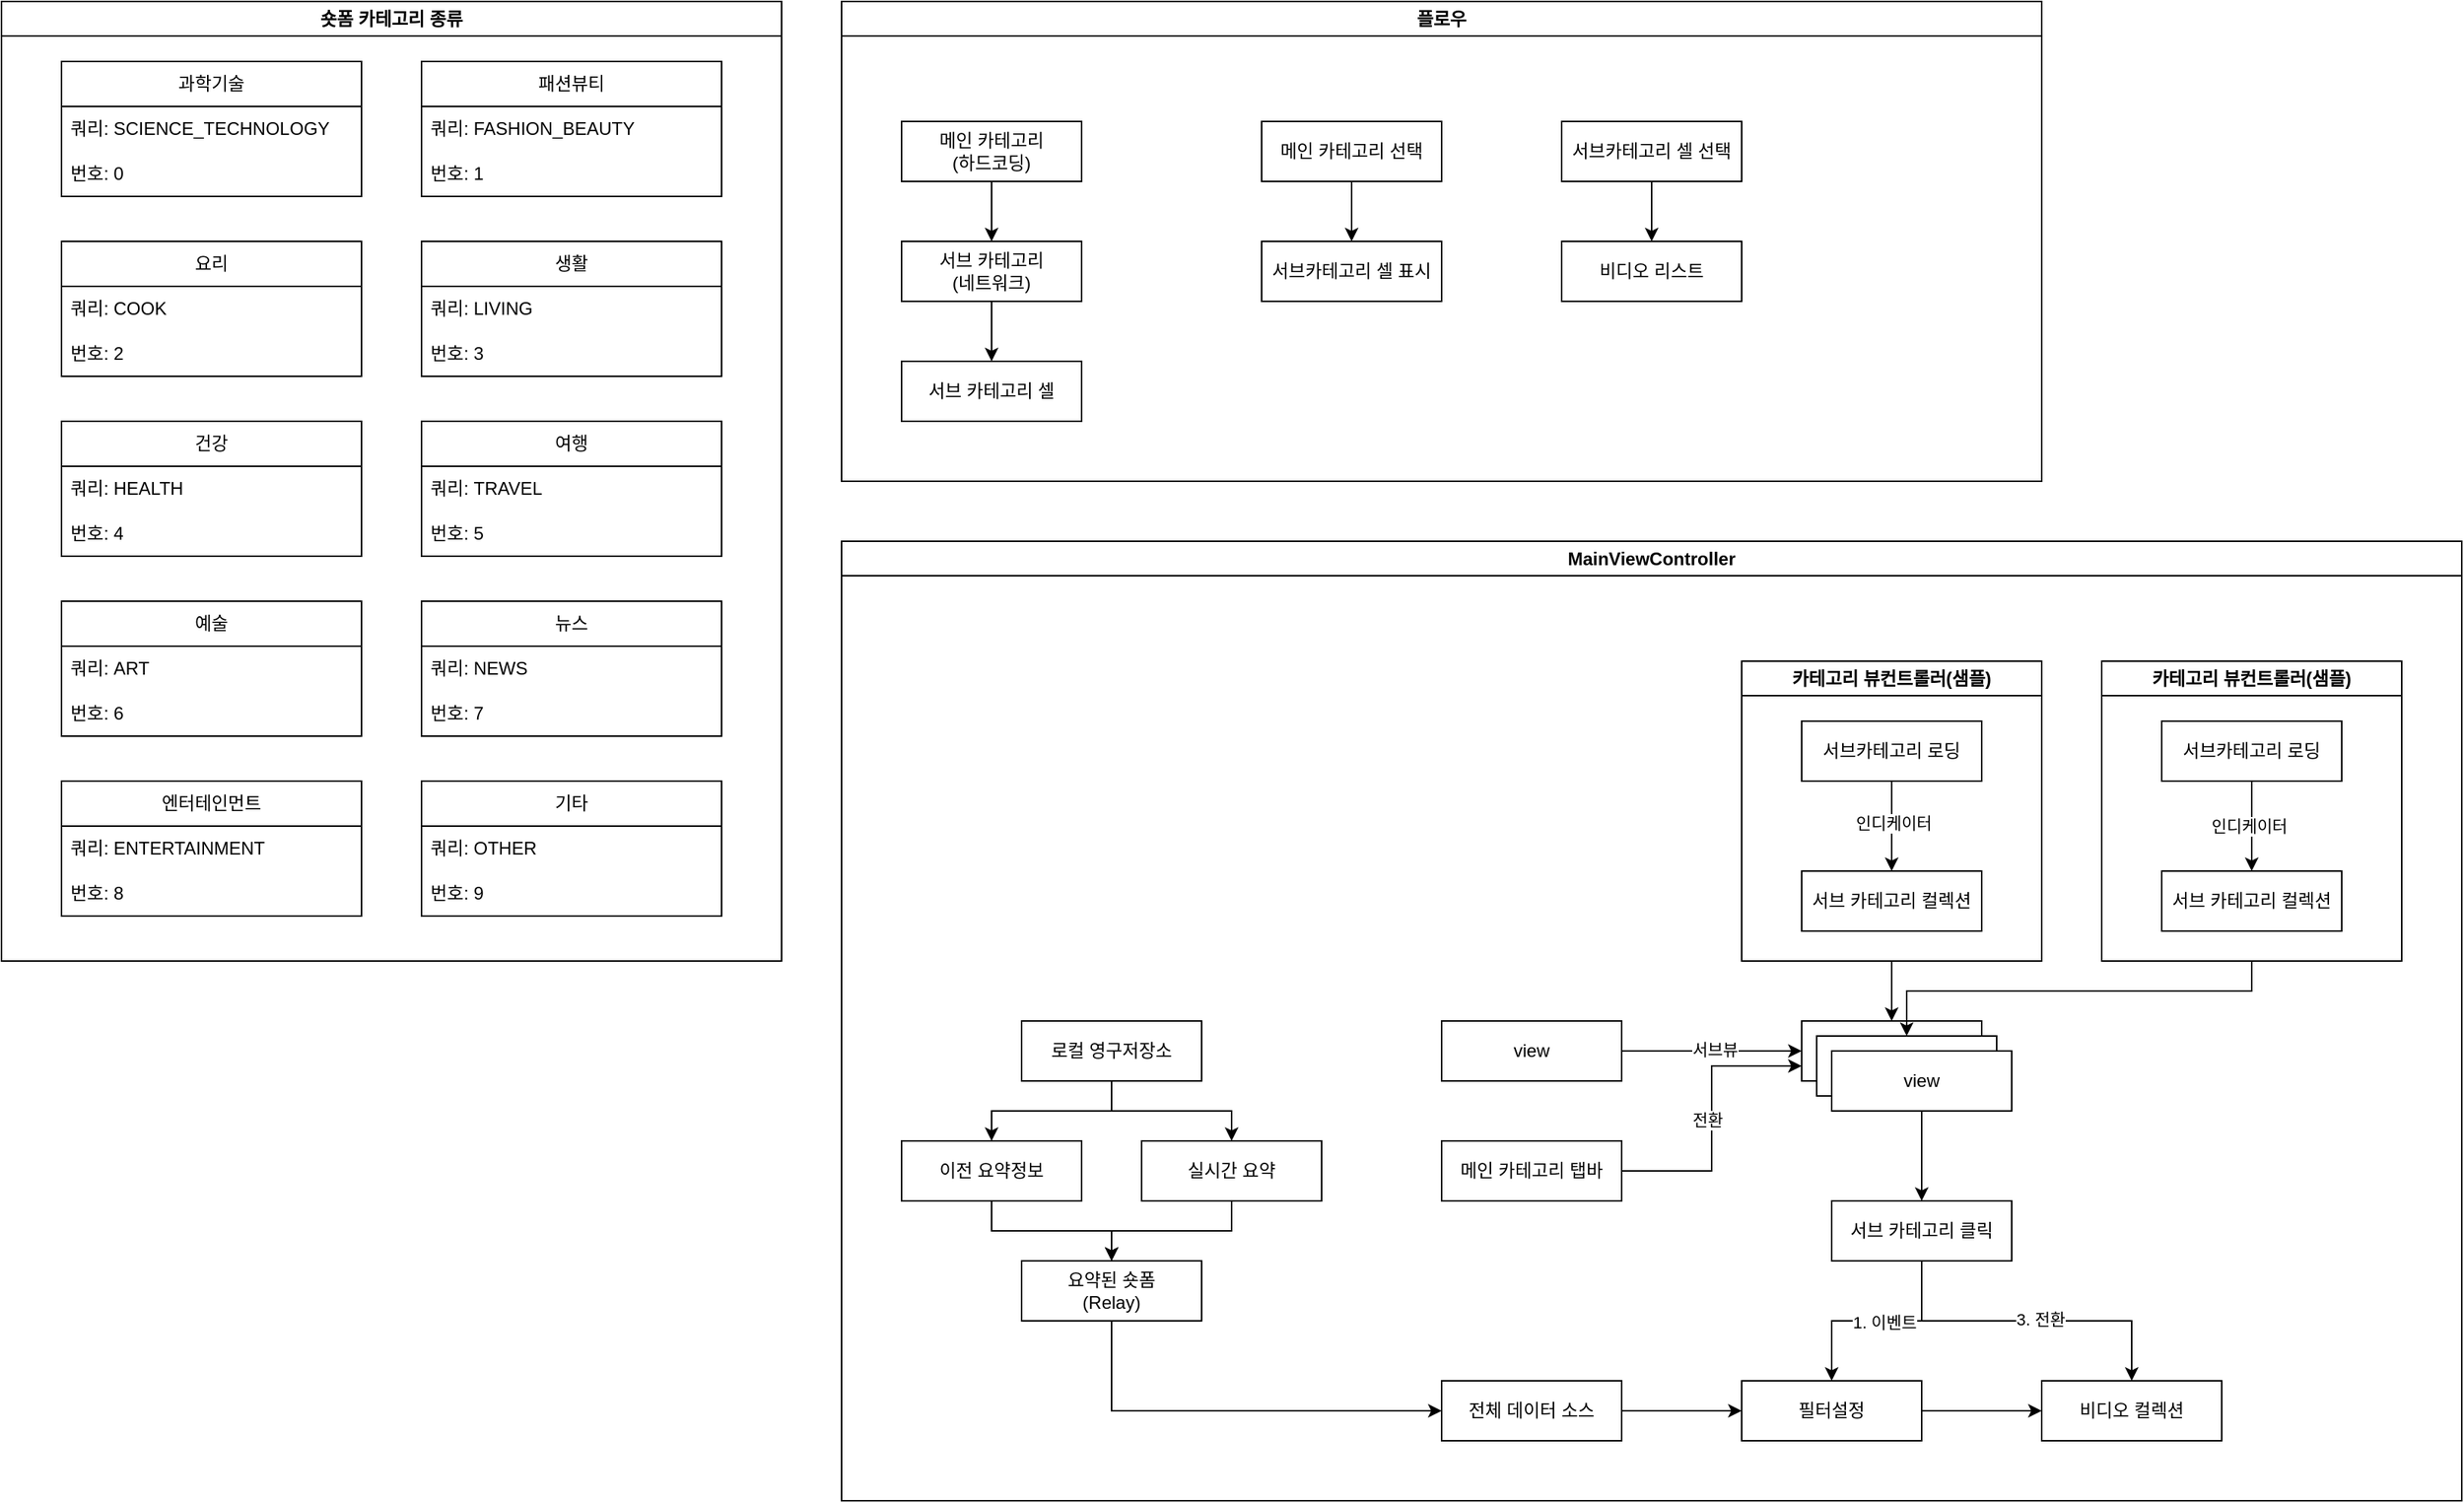 <mxfile version="22.1.16" type="device" pages="6">
  <diagram name="플로우" id="E9iXIR1plOMXqsX0avNu">
    <mxGraphModel dx="1434" dy="760" grid="1" gridSize="10" guides="1" tooltips="1" connect="1" arrows="1" fold="1" page="1" pageScale="1" pageWidth="827" pageHeight="1169" math="0" shadow="0">
      <root>
        <mxCell id="0" />
        <mxCell id="1" parent="0" />
        <mxCell id="ZmgTCZZ8KYXMKaiYIqvn-17" value="숏폼 카테고리 종류" style="swimlane;whiteSpace=wrap;html=1;" parent="1" vertex="1">
          <mxGeometry x="80" y="80" width="520" height="640" as="geometry" />
        </mxCell>
        <mxCell id="ZmgTCZZ8KYXMKaiYIqvn-26" value="과학기술" style="swimlane;fontStyle=0;childLayout=stackLayout;horizontal=1;startSize=30;horizontalStack=0;resizeParent=1;resizeParentMax=0;resizeLast=0;collapsible=1;marginBottom=0;whiteSpace=wrap;html=1;" parent="ZmgTCZZ8KYXMKaiYIqvn-17" vertex="1">
          <mxGeometry x="40" y="40" width="200" height="90" as="geometry" />
        </mxCell>
        <mxCell id="ZmgTCZZ8KYXMKaiYIqvn-28" value="쿼리:&amp;nbsp;SCIENCE_TECHNOLOGY" style="text;strokeColor=none;fillColor=none;align=left;verticalAlign=middle;spacingLeft=4;spacingRight=4;overflow=hidden;points=[[0,0.5],[1,0.5]];portConstraint=eastwest;rotatable=0;whiteSpace=wrap;html=1;" parent="ZmgTCZZ8KYXMKaiYIqvn-26" vertex="1">
          <mxGeometry y="30" width="200" height="30" as="geometry" />
        </mxCell>
        <mxCell id="ZmgTCZZ8KYXMKaiYIqvn-29" value="번호:&amp;nbsp;0" style="text;strokeColor=none;fillColor=none;align=left;verticalAlign=middle;spacingLeft=4;spacingRight=4;overflow=hidden;points=[[0,0.5],[1,0.5]];portConstraint=eastwest;rotatable=0;whiteSpace=wrap;html=1;" parent="ZmgTCZZ8KYXMKaiYIqvn-26" vertex="1">
          <mxGeometry y="60" width="200" height="30" as="geometry" />
        </mxCell>
        <mxCell id="ZmgTCZZ8KYXMKaiYIqvn-31" value="패션뷰티" style="swimlane;fontStyle=0;childLayout=stackLayout;horizontal=1;startSize=30;horizontalStack=0;resizeParent=1;resizeParentMax=0;resizeLast=0;collapsible=1;marginBottom=0;whiteSpace=wrap;html=1;" parent="ZmgTCZZ8KYXMKaiYIqvn-17" vertex="1">
          <mxGeometry x="280" y="40" width="200" height="90" as="geometry" />
        </mxCell>
        <mxCell id="ZmgTCZZ8KYXMKaiYIqvn-32" value="쿼리:&amp;nbsp;FASHION_BEAUTY" style="text;strokeColor=none;fillColor=none;align=left;verticalAlign=middle;spacingLeft=4;spacingRight=4;overflow=hidden;points=[[0,0.5],[1,0.5]];portConstraint=eastwest;rotatable=0;whiteSpace=wrap;html=1;" parent="ZmgTCZZ8KYXMKaiYIqvn-31" vertex="1">
          <mxGeometry y="30" width="200" height="30" as="geometry" />
        </mxCell>
        <mxCell id="ZmgTCZZ8KYXMKaiYIqvn-33" value="번호: 1" style="text;strokeColor=none;fillColor=none;align=left;verticalAlign=middle;spacingLeft=4;spacingRight=4;overflow=hidden;points=[[0,0.5],[1,0.5]];portConstraint=eastwest;rotatable=0;whiteSpace=wrap;html=1;" parent="ZmgTCZZ8KYXMKaiYIqvn-31" vertex="1">
          <mxGeometry y="60" width="200" height="30" as="geometry" />
        </mxCell>
        <mxCell id="ZmgTCZZ8KYXMKaiYIqvn-34" value="요리" style="swimlane;fontStyle=0;childLayout=stackLayout;horizontal=1;startSize=30;horizontalStack=0;resizeParent=1;resizeParentMax=0;resizeLast=0;collapsible=1;marginBottom=0;whiteSpace=wrap;html=1;" parent="ZmgTCZZ8KYXMKaiYIqvn-17" vertex="1">
          <mxGeometry x="40" y="160" width="200" height="90" as="geometry" />
        </mxCell>
        <mxCell id="ZmgTCZZ8KYXMKaiYIqvn-35" value="쿼리:&amp;nbsp;COOK" style="text;strokeColor=none;fillColor=none;align=left;verticalAlign=middle;spacingLeft=4;spacingRight=4;overflow=hidden;points=[[0,0.5],[1,0.5]];portConstraint=eastwest;rotatable=0;whiteSpace=wrap;html=1;" parent="ZmgTCZZ8KYXMKaiYIqvn-34" vertex="1">
          <mxGeometry y="30" width="200" height="30" as="geometry" />
        </mxCell>
        <mxCell id="ZmgTCZZ8KYXMKaiYIqvn-36" value="번호: 2" style="text;strokeColor=none;fillColor=none;align=left;verticalAlign=middle;spacingLeft=4;spacingRight=4;overflow=hidden;points=[[0,0.5],[1,0.5]];portConstraint=eastwest;rotatable=0;whiteSpace=wrap;html=1;" parent="ZmgTCZZ8KYXMKaiYIqvn-34" vertex="1">
          <mxGeometry y="60" width="200" height="30" as="geometry" />
        </mxCell>
        <mxCell id="ZmgTCZZ8KYXMKaiYIqvn-37" value="생활" style="swimlane;fontStyle=0;childLayout=stackLayout;horizontal=1;startSize=30;horizontalStack=0;resizeParent=1;resizeParentMax=0;resizeLast=0;collapsible=1;marginBottom=0;whiteSpace=wrap;html=1;" parent="ZmgTCZZ8KYXMKaiYIqvn-17" vertex="1">
          <mxGeometry x="280" y="160" width="200" height="90" as="geometry" />
        </mxCell>
        <mxCell id="ZmgTCZZ8KYXMKaiYIqvn-38" value="쿼리:&amp;nbsp;LIVING" style="text;strokeColor=none;fillColor=none;align=left;verticalAlign=middle;spacingLeft=4;spacingRight=4;overflow=hidden;points=[[0,0.5],[1,0.5]];portConstraint=eastwest;rotatable=0;whiteSpace=wrap;html=1;" parent="ZmgTCZZ8KYXMKaiYIqvn-37" vertex="1">
          <mxGeometry y="30" width="200" height="30" as="geometry" />
        </mxCell>
        <mxCell id="ZmgTCZZ8KYXMKaiYIqvn-39" value="번호: 3" style="text;strokeColor=none;fillColor=none;align=left;verticalAlign=middle;spacingLeft=4;spacingRight=4;overflow=hidden;points=[[0,0.5],[1,0.5]];portConstraint=eastwest;rotatable=0;whiteSpace=wrap;html=1;" parent="ZmgTCZZ8KYXMKaiYIqvn-37" vertex="1">
          <mxGeometry y="60" width="200" height="30" as="geometry" />
        </mxCell>
        <mxCell id="ZmgTCZZ8KYXMKaiYIqvn-40" value="건강" style="swimlane;fontStyle=0;childLayout=stackLayout;horizontal=1;startSize=30;horizontalStack=0;resizeParent=1;resizeParentMax=0;resizeLast=0;collapsible=1;marginBottom=0;whiteSpace=wrap;html=1;" parent="ZmgTCZZ8KYXMKaiYIqvn-17" vertex="1">
          <mxGeometry x="40" y="280" width="200" height="90" as="geometry" />
        </mxCell>
        <mxCell id="ZmgTCZZ8KYXMKaiYIqvn-41" value="쿼리:&amp;nbsp;HEALTH" style="text;strokeColor=none;fillColor=none;align=left;verticalAlign=middle;spacingLeft=4;spacingRight=4;overflow=hidden;points=[[0,0.5],[1,0.5]];portConstraint=eastwest;rotatable=0;whiteSpace=wrap;html=1;" parent="ZmgTCZZ8KYXMKaiYIqvn-40" vertex="1">
          <mxGeometry y="30" width="200" height="30" as="geometry" />
        </mxCell>
        <mxCell id="ZmgTCZZ8KYXMKaiYIqvn-42" value="번호: 4" style="text;strokeColor=none;fillColor=none;align=left;verticalAlign=middle;spacingLeft=4;spacingRight=4;overflow=hidden;points=[[0,0.5],[1,0.5]];portConstraint=eastwest;rotatable=0;whiteSpace=wrap;html=1;" parent="ZmgTCZZ8KYXMKaiYIqvn-40" vertex="1">
          <mxGeometry y="60" width="200" height="30" as="geometry" />
        </mxCell>
        <mxCell id="ZmgTCZZ8KYXMKaiYIqvn-43" value="여행" style="swimlane;fontStyle=0;childLayout=stackLayout;horizontal=1;startSize=30;horizontalStack=0;resizeParent=1;resizeParentMax=0;resizeLast=0;collapsible=1;marginBottom=0;whiteSpace=wrap;html=1;" parent="ZmgTCZZ8KYXMKaiYIqvn-17" vertex="1">
          <mxGeometry x="280" y="280" width="200" height="90" as="geometry" />
        </mxCell>
        <mxCell id="ZmgTCZZ8KYXMKaiYIqvn-44" value="쿼리:&amp;nbsp;TRAVEL" style="text;strokeColor=none;fillColor=none;align=left;verticalAlign=middle;spacingLeft=4;spacingRight=4;overflow=hidden;points=[[0,0.5],[1,0.5]];portConstraint=eastwest;rotatable=0;whiteSpace=wrap;html=1;" parent="ZmgTCZZ8KYXMKaiYIqvn-43" vertex="1">
          <mxGeometry y="30" width="200" height="30" as="geometry" />
        </mxCell>
        <mxCell id="ZmgTCZZ8KYXMKaiYIqvn-45" value="번호: 5" style="text;strokeColor=none;fillColor=none;align=left;verticalAlign=middle;spacingLeft=4;spacingRight=4;overflow=hidden;points=[[0,0.5],[1,0.5]];portConstraint=eastwest;rotatable=0;whiteSpace=wrap;html=1;" parent="ZmgTCZZ8KYXMKaiYIqvn-43" vertex="1">
          <mxGeometry y="60" width="200" height="30" as="geometry" />
        </mxCell>
        <mxCell id="ZmgTCZZ8KYXMKaiYIqvn-46" value="예술" style="swimlane;fontStyle=0;childLayout=stackLayout;horizontal=1;startSize=30;horizontalStack=0;resizeParent=1;resizeParentMax=0;resizeLast=0;collapsible=1;marginBottom=0;whiteSpace=wrap;html=1;" parent="ZmgTCZZ8KYXMKaiYIqvn-17" vertex="1">
          <mxGeometry x="40" y="400" width="200" height="90" as="geometry" />
        </mxCell>
        <mxCell id="ZmgTCZZ8KYXMKaiYIqvn-47" value="쿼리: ART" style="text;strokeColor=none;fillColor=none;align=left;verticalAlign=middle;spacingLeft=4;spacingRight=4;overflow=hidden;points=[[0,0.5],[1,0.5]];portConstraint=eastwest;rotatable=0;whiteSpace=wrap;html=1;" parent="ZmgTCZZ8KYXMKaiYIqvn-46" vertex="1">
          <mxGeometry y="30" width="200" height="30" as="geometry" />
        </mxCell>
        <mxCell id="ZmgTCZZ8KYXMKaiYIqvn-48" value="번호: 6" style="text;strokeColor=none;fillColor=none;align=left;verticalAlign=middle;spacingLeft=4;spacingRight=4;overflow=hidden;points=[[0,0.5],[1,0.5]];portConstraint=eastwest;rotatable=0;whiteSpace=wrap;html=1;" parent="ZmgTCZZ8KYXMKaiYIqvn-46" vertex="1">
          <mxGeometry y="60" width="200" height="30" as="geometry" />
        </mxCell>
        <mxCell id="ZmgTCZZ8KYXMKaiYIqvn-49" value="뉴스" style="swimlane;fontStyle=0;childLayout=stackLayout;horizontal=1;startSize=30;horizontalStack=0;resizeParent=1;resizeParentMax=0;resizeLast=0;collapsible=1;marginBottom=0;whiteSpace=wrap;html=1;" parent="ZmgTCZZ8KYXMKaiYIqvn-17" vertex="1">
          <mxGeometry x="280" y="400" width="200" height="90" as="geometry" />
        </mxCell>
        <mxCell id="ZmgTCZZ8KYXMKaiYIqvn-50" value="쿼리: NEWS" style="text;strokeColor=none;fillColor=none;align=left;verticalAlign=middle;spacingLeft=4;spacingRight=4;overflow=hidden;points=[[0,0.5],[1,0.5]];portConstraint=eastwest;rotatable=0;whiteSpace=wrap;html=1;" parent="ZmgTCZZ8KYXMKaiYIqvn-49" vertex="1">
          <mxGeometry y="30" width="200" height="30" as="geometry" />
        </mxCell>
        <mxCell id="ZmgTCZZ8KYXMKaiYIqvn-51" value="번호: 7" style="text;strokeColor=none;fillColor=none;align=left;verticalAlign=middle;spacingLeft=4;spacingRight=4;overflow=hidden;points=[[0,0.5],[1,0.5]];portConstraint=eastwest;rotatable=0;whiteSpace=wrap;html=1;" parent="ZmgTCZZ8KYXMKaiYIqvn-49" vertex="1">
          <mxGeometry y="60" width="200" height="30" as="geometry" />
        </mxCell>
        <mxCell id="ZmgTCZZ8KYXMKaiYIqvn-52" value="엔터테인먼트" style="swimlane;fontStyle=0;childLayout=stackLayout;horizontal=1;startSize=30;horizontalStack=0;resizeParent=1;resizeParentMax=0;resizeLast=0;collapsible=1;marginBottom=0;whiteSpace=wrap;html=1;" parent="ZmgTCZZ8KYXMKaiYIqvn-17" vertex="1">
          <mxGeometry x="40" y="520" width="200" height="90" as="geometry" />
        </mxCell>
        <mxCell id="ZmgTCZZ8KYXMKaiYIqvn-53" value="쿼리:&amp;nbsp;ENTERTAINMENT" style="text;strokeColor=none;fillColor=none;align=left;verticalAlign=middle;spacingLeft=4;spacingRight=4;overflow=hidden;points=[[0,0.5],[1,0.5]];portConstraint=eastwest;rotatable=0;whiteSpace=wrap;html=1;" parent="ZmgTCZZ8KYXMKaiYIqvn-52" vertex="1">
          <mxGeometry y="30" width="200" height="30" as="geometry" />
        </mxCell>
        <mxCell id="ZmgTCZZ8KYXMKaiYIqvn-54" value="번호: 8" style="text;strokeColor=none;fillColor=none;align=left;verticalAlign=middle;spacingLeft=4;spacingRight=4;overflow=hidden;points=[[0,0.5],[1,0.5]];portConstraint=eastwest;rotatable=0;whiteSpace=wrap;html=1;" parent="ZmgTCZZ8KYXMKaiYIqvn-52" vertex="1">
          <mxGeometry y="60" width="200" height="30" as="geometry" />
        </mxCell>
        <mxCell id="ZmgTCZZ8KYXMKaiYIqvn-55" value="기타" style="swimlane;fontStyle=0;childLayout=stackLayout;horizontal=1;startSize=30;horizontalStack=0;resizeParent=1;resizeParentMax=0;resizeLast=0;collapsible=1;marginBottom=0;whiteSpace=wrap;html=1;" parent="ZmgTCZZ8KYXMKaiYIqvn-17" vertex="1">
          <mxGeometry x="280" y="520" width="200" height="90" as="geometry" />
        </mxCell>
        <mxCell id="ZmgTCZZ8KYXMKaiYIqvn-56" value="쿼리: OTHER" style="text;strokeColor=none;fillColor=none;align=left;verticalAlign=middle;spacingLeft=4;spacingRight=4;overflow=hidden;points=[[0,0.5],[1,0.5]];portConstraint=eastwest;rotatable=0;whiteSpace=wrap;html=1;" parent="ZmgTCZZ8KYXMKaiYIqvn-55" vertex="1">
          <mxGeometry y="30" width="200" height="30" as="geometry" />
        </mxCell>
        <mxCell id="ZmgTCZZ8KYXMKaiYIqvn-57" value="번호: 9" style="text;strokeColor=none;fillColor=none;align=left;verticalAlign=middle;spacingLeft=4;spacingRight=4;overflow=hidden;points=[[0,0.5],[1,0.5]];portConstraint=eastwest;rotatable=0;whiteSpace=wrap;html=1;" parent="ZmgTCZZ8KYXMKaiYIqvn-55" vertex="1">
          <mxGeometry y="60" width="200" height="30" as="geometry" />
        </mxCell>
        <mxCell id="ZmgTCZZ8KYXMKaiYIqvn-59" value="플로우" style="swimlane;whiteSpace=wrap;html=1;" parent="1" vertex="1">
          <mxGeometry x="640" y="80" width="800" height="320" as="geometry" />
        </mxCell>
        <mxCell id="ZmgTCZZ8KYXMKaiYIqvn-92" style="edgeStyle=orthogonalEdgeStyle;rounded=0;orthogonalLoop=1;jettySize=auto;html=1;entryX=0.5;entryY=0;entryDx=0;entryDy=0;" parent="ZmgTCZZ8KYXMKaiYIqvn-59" source="ZmgTCZZ8KYXMKaiYIqvn-60" target="ZmgTCZZ8KYXMKaiYIqvn-61" edge="1">
          <mxGeometry relative="1" as="geometry" />
        </mxCell>
        <mxCell id="ZmgTCZZ8KYXMKaiYIqvn-60" value="메인 카테고리&lt;br&gt;(하드코딩)" style="rounded=0;whiteSpace=wrap;html=1;" parent="ZmgTCZZ8KYXMKaiYIqvn-59" vertex="1">
          <mxGeometry x="40" y="80" width="120" height="40" as="geometry" />
        </mxCell>
        <mxCell id="ZmgTCZZ8KYXMKaiYIqvn-93" style="edgeStyle=orthogonalEdgeStyle;rounded=0;orthogonalLoop=1;jettySize=auto;html=1;entryX=0.5;entryY=0;entryDx=0;entryDy=0;" parent="ZmgTCZZ8KYXMKaiYIqvn-59" source="ZmgTCZZ8KYXMKaiYIqvn-61" target="ZmgTCZZ8KYXMKaiYIqvn-67" edge="1">
          <mxGeometry relative="1" as="geometry" />
        </mxCell>
        <mxCell id="ZmgTCZZ8KYXMKaiYIqvn-61" value="서브 카테고리&lt;br&gt;(네트워크)" style="rounded=0;whiteSpace=wrap;html=1;" parent="ZmgTCZZ8KYXMKaiYIqvn-59" vertex="1">
          <mxGeometry x="40" y="160" width="120" height="40" as="geometry" />
        </mxCell>
        <mxCell id="ZmgTCZZ8KYXMKaiYIqvn-67" value="서브 카테고리 셀" style="rounded=0;whiteSpace=wrap;html=1;" parent="ZmgTCZZ8KYXMKaiYIqvn-59" vertex="1">
          <mxGeometry x="40" y="240" width="120" height="40" as="geometry" />
        </mxCell>
        <mxCell id="ZmgTCZZ8KYXMKaiYIqvn-103" style="edgeStyle=orthogonalEdgeStyle;rounded=0;orthogonalLoop=1;jettySize=auto;html=1;entryX=0.5;entryY=0;entryDx=0;entryDy=0;" parent="ZmgTCZZ8KYXMKaiYIqvn-59" source="ZmgTCZZ8KYXMKaiYIqvn-95" target="ZmgTCZZ8KYXMKaiYIqvn-96" edge="1">
          <mxGeometry relative="1" as="geometry" />
        </mxCell>
        <mxCell id="ZmgTCZZ8KYXMKaiYIqvn-95" value="메인 카테고리 선택" style="rounded=0;whiteSpace=wrap;html=1;" parent="ZmgTCZZ8KYXMKaiYIqvn-59" vertex="1">
          <mxGeometry x="280" y="80" width="120" height="40" as="geometry" />
        </mxCell>
        <mxCell id="ZmgTCZZ8KYXMKaiYIqvn-96" value="서브카테고리 셀 표시" style="rounded=0;whiteSpace=wrap;html=1;" parent="ZmgTCZZ8KYXMKaiYIqvn-59" vertex="1">
          <mxGeometry x="280" y="160" width="120" height="40" as="geometry" />
        </mxCell>
        <mxCell id="ZmgTCZZ8KYXMKaiYIqvn-104" style="edgeStyle=orthogonalEdgeStyle;rounded=0;orthogonalLoop=1;jettySize=auto;html=1;entryX=0.5;entryY=0;entryDx=0;entryDy=0;" parent="ZmgTCZZ8KYXMKaiYIqvn-59" source="ZmgTCZZ8KYXMKaiYIqvn-97" target="ZmgTCZZ8KYXMKaiYIqvn-98" edge="1">
          <mxGeometry relative="1" as="geometry" />
        </mxCell>
        <mxCell id="ZmgTCZZ8KYXMKaiYIqvn-97" value="서브카테고리 셀 선택" style="rounded=0;whiteSpace=wrap;html=1;" parent="ZmgTCZZ8KYXMKaiYIqvn-59" vertex="1">
          <mxGeometry x="480" y="80" width="120" height="40" as="geometry" />
        </mxCell>
        <mxCell id="ZmgTCZZ8KYXMKaiYIqvn-98" value="비디오 리스트" style="rounded=0;whiteSpace=wrap;html=1;" parent="ZmgTCZZ8KYXMKaiYIqvn-59" vertex="1">
          <mxGeometry x="480" y="160" width="120" height="40" as="geometry" />
        </mxCell>
        <mxCell id="ZmgTCZZ8KYXMKaiYIqvn-105" value="MainViewController" style="swimlane;whiteSpace=wrap;html=1;" parent="1" vertex="1">
          <mxGeometry x="640" y="440" width="1080" height="640" as="geometry" />
        </mxCell>
        <mxCell id="ZmgTCZZ8KYXMKaiYIqvn-119" style="edgeStyle=orthogonalEdgeStyle;rounded=0;orthogonalLoop=1;jettySize=auto;html=1;entryX=0.5;entryY=0;entryDx=0;entryDy=0;" parent="ZmgTCZZ8KYXMKaiYIqvn-105" source="ZmgTCZZ8KYXMKaiYIqvn-108" target="ZmgTCZZ8KYXMKaiYIqvn-114" edge="1">
          <mxGeometry relative="1" as="geometry" />
        </mxCell>
        <mxCell id="ZmgTCZZ8KYXMKaiYIqvn-108" value="카테고리 뷰컨트롤러(샘플)" style="swimlane;whiteSpace=wrap;html=1;" parent="ZmgTCZZ8KYXMKaiYIqvn-105" vertex="1">
          <mxGeometry x="600" y="80" width="200" height="200" as="geometry" />
        </mxCell>
        <mxCell id="ZmgTCZZ8KYXMKaiYIqvn-142" style="edgeStyle=orthogonalEdgeStyle;rounded=0;orthogonalLoop=1;jettySize=auto;html=1;entryX=0.5;entryY=0;entryDx=0;entryDy=0;" parent="ZmgTCZZ8KYXMKaiYIqvn-108" source="ZmgTCZZ8KYXMKaiYIqvn-110" target="ZmgTCZZ8KYXMKaiYIqvn-111" edge="1">
          <mxGeometry relative="1" as="geometry" />
        </mxCell>
        <mxCell id="ZmgTCZZ8KYXMKaiYIqvn-143" value="인디케이터" style="edgeLabel;html=1;align=center;verticalAlign=middle;resizable=0;points=[];" parent="ZmgTCZZ8KYXMKaiYIqvn-142" vertex="1" connectable="0">
          <mxGeometry x="-0.064" y="1" relative="1" as="geometry">
            <mxPoint as="offset" />
          </mxGeometry>
        </mxCell>
        <mxCell id="ZmgTCZZ8KYXMKaiYIqvn-110" value="서브카테고리 로딩" style="rounded=0;whiteSpace=wrap;html=1;" parent="ZmgTCZZ8KYXMKaiYIqvn-108" vertex="1">
          <mxGeometry x="40" y="40" width="120" height="40" as="geometry" />
        </mxCell>
        <mxCell id="ZmgTCZZ8KYXMKaiYIqvn-111" value="서브 카테고리 컬렉션" style="rounded=0;whiteSpace=wrap;html=1;" parent="ZmgTCZZ8KYXMKaiYIqvn-108" vertex="1">
          <mxGeometry x="40" y="140" width="120" height="40" as="geometry" />
        </mxCell>
        <mxCell id="ZmgTCZZ8KYXMKaiYIqvn-140" style="edgeStyle=orthogonalEdgeStyle;rounded=0;orthogonalLoop=1;jettySize=auto;html=1;entryX=0;entryY=0.75;entryDx=0;entryDy=0;" parent="ZmgTCZZ8KYXMKaiYIqvn-105" source="ZmgTCZZ8KYXMKaiYIqvn-109" target="ZmgTCZZ8KYXMKaiYIqvn-114" edge="1">
          <mxGeometry relative="1" as="geometry" />
        </mxCell>
        <mxCell id="ZmgTCZZ8KYXMKaiYIqvn-141" value="전환" style="edgeLabel;html=1;align=center;verticalAlign=middle;resizable=0;points=[];" parent="ZmgTCZZ8KYXMKaiYIqvn-140" vertex="1" connectable="0">
          <mxGeometry x="-0.004" y="3" relative="1" as="geometry">
            <mxPoint as="offset" />
          </mxGeometry>
        </mxCell>
        <mxCell id="ZmgTCZZ8KYXMKaiYIqvn-109" value="메인 카테고리 탭바" style="rounded=0;whiteSpace=wrap;html=1;" parent="ZmgTCZZ8KYXMKaiYIqvn-105" vertex="1">
          <mxGeometry x="400" y="400" width="120" height="40" as="geometry" />
        </mxCell>
        <mxCell id="ZmgTCZZ8KYXMKaiYIqvn-115" style="rounded=0;orthogonalLoop=1;jettySize=auto;html=1;entryX=0;entryY=0.5;entryDx=0;entryDy=0;exitX=1;exitY=0.5;exitDx=0;exitDy=0;" parent="ZmgTCZZ8KYXMKaiYIqvn-105" source="ZmgTCZZ8KYXMKaiYIqvn-113" target="ZmgTCZZ8KYXMKaiYIqvn-114" edge="1">
          <mxGeometry relative="1" as="geometry" />
        </mxCell>
        <mxCell id="ZmgTCZZ8KYXMKaiYIqvn-116" value="서브뷰" style="edgeLabel;html=1;align=center;verticalAlign=middle;resizable=0;points=[];" parent="ZmgTCZZ8KYXMKaiYIqvn-115" vertex="1" connectable="0">
          <mxGeometry x="0.028" y="1" relative="1" as="geometry">
            <mxPoint as="offset" />
          </mxGeometry>
        </mxCell>
        <mxCell id="ZmgTCZZ8KYXMKaiYIqvn-113" value="view" style="rounded=0;whiteSpace=wrap;html=1;" parent="ZmgTCZZ8KYXMKaiYIqvn-105" vertex="1">
          <mxGeometry x="400" y="320" width="120" height="40" as="geometry" />
        </mxCell>
        <mxCell id="ZmgTCZZ8KYXMKaiYIqvn-114" value="view" style="rounded=0;whiteSpace=wrap;html=1;" parent="ZmgTCZZ8KYXMKaiYIqvn-105" vertex="1">
          <mxGeometry x="640" y="320" width="120" height="40" as="geometry" />
        </mxCell>
        <mxCell id="ZmgTCZZ8KYXMKaiYIqvn-117" value="view" style="rounded=0;whiteSpace=wrap;html=1;" parent="ZmgTCZZ8KYXMKaiYIqvn-105" vertex="1">
          <mxGeometry x="650" y="330" width="120" height="40" as="geometry" />
        </mxCell>
        <mxCell id="ZmgTCZZ8KYXMKaiYIqvn-130" style="edgeStyle=orthogonalEdgeStyle;rounded=0;orthogonalLoop=1;jettySize=auto;html=1;entryX=0.5;entryY=0;entryDx=0;entryDy=0;" parent="ZmgTCZZ8KYXMKaiYIqvn-105" source="ZmgTCZZ8KYXMKaiYIqvn-118" target="ZmgTCZZ8KYXMKaiYIqvn-129" edge="1">
          <mxGeometry relative="1" as="geometry" />
        </mxCell>
        <mxCell id="ZmgTCZZ8KYXMKaiYIqvn-118" value="view" style="rounded=0;whiteSpace=wrap;html=1;" parent="ZmgTCZZ8KYXMKaiYIqvn-105" vertex="1">
          <mxGeometry x="660" y="340" width="120" height="40" as="geometry" />
        </mxCell>
        <mxCell id="ZmgTCZZ8KYXMKaiYIqvn-123" style="edgeStyle=orthogonalEdgeStyle;rounded=0;orthogonalLoop=1;jettySize=auto;html=1;entryX=0.5;entryY=0;entryDx=0;entryDy=0;" parent="ZmgTCZZ8KYXMKaiYIqvn-105" source="ZmgTCZZ8KYXMKaiYIqvn-120" target="ZmgTCZZ8KYXMKaiYIqvn-117" edge="1">
          <mxGeometry relative="1" as="geometry">
            <Array as="points">
              <mxPoint x="940" y="300" />
              <mxPoint x="710" y="300" />
            </Array>
          </mxGeometry>
        </mxCell>
        <mxCell id="ZmgTCZZ8KYXMKaiYIqvn-120" value="카테고리 뷰컨트롤러(샘플)" style="swimlane;whiteSpace=wrap;html=1;" parent="ZmgTCZZ8KYXMKaiYIqvn-105" vertex="1">
          <mxGeometry x="840" y="80" width="200" height="200" as="geometry" />
        </mxCell>
        <mxCell id="ZmgTCZZ8KYXMKaiYIqvn-144" style="edgeStyle=orthogonalEdgeStyle;rounded=0;orthogonalLoop=1;jettySize=auto;html=1;entryX=0.5;entryY=0;entryDx=0;entryDy=0;" parent="ZmgTCZZ8KYXMKaiYIqvn-120" source="ZmgTCZZ8KYXMKaiYIqvn-121" target="ZmgTCZZ8KYXMKaiYIqvn-122" edge="1">
          <mxGeometry relative="1" as="geometry" />
        </mxCell>
        <mxCell id="ZmgTCZZ8KYXMKaiYIqvn-145" value="인디케이터" style="edgeLabel;html=1;align=center;verticalAlign=middle;resizable=0;points=[];" parent="ZmgTCZZ8KYXMKaiYIqvn-144" vertex="1" connectable="0">
          <mxGeometry x="-0.009" y="-2" relative="1" as="geometry">
            <mxPoint as="offset" />
          </mxGeometry>
        </mxCell>
        <mxCell id="ZmgTCZZ8KYXMKaiYIqvn-121" value="서브카테고리 로딩" style="rounded=0;whiteSpace=wrap;html=1;" parent="ZmgTCZZ8KYXMKaiYIqvn-120" vertex="1">
          <mxGeometry x="40" y="40" width="120" height="40" as="geometry" />
        </mxCell>
        <mxCell id="ZmgTCZZ8KYXMKaiYIqvn-122" value="서브 카테고리 컬렉션" style="rounded=0;whiteSpace=wrap;html=1;" parent="ZmgTCZZ8KYXMKaiYIqvn-120" vertex="1">
          <mxGeometry x="40" y="140" width="120" height="40" as="geometry" />
        </mxCell>
        <mxCell id="ZmgTCZZ8KYXMKaiYIqvn-124" value="비디오 컬렉션" style="rounded=0;whiteSpace=wrap;html=1;" parent="ZmgTCZZ8KYXMKaiYIqvn-105" vertex="1">
          <mxGeometry x="800" y="560" width="120" height="40" as="geometry" />
        </mxCell>
        <mxCell id="ZmgTCZZ8KYXMKaiYIqvn-133" style="edgeStyle=orthogonalEdgeStyle;rounded=0;orthogonalLoop=1;jettySize=auto;html=1;entryX=0;entryY=0.5;entryDx=0;entryDy=0;" parent="ZmgTCZZ8KYXMKaiYIqvn-105" source="ZmgTCZZ8KYXMKaiYIqvn-125" target="ZmgTCZZ8KYXMKaiYIqvn-132" edge="1">
          <mxGeometry relative="1" as="geometry" />
        </mxCell>
        <mxCell id="ZmgTCZZ8KYXMKaiYIqvn-125" value="전체 데이터 소스" style="rounded=0;whiteSpace=wrap;html=1;" parent="ZmgTCZZ8KYXMKaiYIqvn-105" vertex="1">
          <mxGeometry x="400" y="560" width="120" height="40" as="geometry" />
        </mxCell>
        <mxCell id="ZmgTCZZ8KYXMKaiYIqvn-135" style="edgeStyle=orthogonalEdgeStyle;rounded=0;orthogonalLoop=1;jettySize=auto;html=1;entryX=0.5;entryY=0;entryDx=0;entryDy=0;" parent="ZmgTCZZ8KYXMKaiYIqvn-105" source="ZmgTCZZ8KYXMKaiYIqvn-129" target="ZmgTCZZ8KYXMKaiYIqvn-124" edge="1">
          <mxGeometry relative="1" as="geometry">
            <Array as="points">
              <mxPoint x="720" y="520" />
              <mxPoint x="860" y="520" />
            </Array>
          </mxGeometry>
        </mxCell>
        <mxCell id="ZmgTCZZ8KYXMKaiYIqvn-136" value="3. 전환" style="edgeLabel;html=1;align=center;verticalAlign=middle;resizable=0;points=[];" parent="ZmgTCZZ8KYXMKaiYIqvn-135" vertex="1" connectable="0">
          <mxGeometry x="0.082" y="1" relative="1" as="geometry">
            <mxPoint as="offset" />
          </mxGeometry>
        </mxCell>
        <mxCell id="ZmgTCZZ8KYXMKaiYIqvn-137" style="edgeStyle=orthogonalEdgeStyle;rounded=0;orthogonalLoop=1;jettySize=auto;html=1;entryX=0.5;entryY=0;entryDx=0;entryDy=0;" parent="ZmgTCZZ8KYXMKaiYIqvn-105" source="ZmgTCZZ8KYXMKaiYIqvn-129" target="ZmgTCZZ8KYXMKaiYIqvn-132" edge="1">
          <mxGeometry relative="1" as="geometry" />
        </mxCell>
        <mxCell id="ZmgTCZZ8KYXMKaiYIqvn-138" value="1. 이벤트" style="edgeLabel;html=1;align=center;verticalAlign=middle;resizable=0;points=[];" parent="ZmgTCZZ8KYXMKaiYIqvn-137" vertex="1" connectable="0">
          <mxGeometry x="-0.065" y="1" relative="1" as="geometry">
            <mxPoint as="offset" />
          </mxGeometry>
        </mxCell>
        <mxCell id="ZmgTCZZ8KYXMKaiYIqvn-129" value="서브 카테고리 클릭" style="rounded=0;whiteSpace=wrap;html=1;" parent="ZmgTCZZ8KYXMKaiYIqvn-105" vertex="1">
          <mxGeometry x="660" y="440" width="120" height="40" as="geometry" />
        </mxCell>
        <mxCell id="ZmgTCZZ8KYXMKaiYIqvn-134" style="edgeStyle=orthogonalEdgeStyle;rounded=0;orthogonalLoop=1;jettySize=auto;html=1;entryX=0;entryY=0.5;entryDx=0;entryDy=0;" parent="ZmgTCZZ8KYXMKaiYIqvn-105" source="ZmgTCZZ8KYXMKaiYIqvn-132" target="ZmgTCZZ8KYXMKaiYIqvn-124" edge="1">
          <mxGeometry relative="1" as="geometry" />
        </mxCell>
        <mxCell id="ZmgTCZZ8KYXMKaiYIqvn-132" value="필터설정" style="rounded=0;whiteSpace=wrap;html=1;" parent="ZmgTCZZ8KYXMKaiYIqvn-105" vertex="1">
          <mxGeometry x="600" y="560" width="120" height="40" as="geometry" />
        </mxCell>
        <mxCell id="ZmgTCZZ8KYXMKaiYIqvn-139" style="edgeStyle=orthogonalEdgeStyle;rounded=0;orthogonalLoop=1;jettySize=auto;html=1;entryX=0;entryY=0.5;entryDx=0;entryDy=0;" parent="ZmgTCZZ8KYXMKaiYIqvn-105" source="ZmgTCZZ8KYXMKaiYIqvn-72" target="ZmgTCZZ8KYXMKaiYIqvn-125" edge="1">
          <mxGeometry relative="1" as="geometry">
            <Array as="points">
              <mxPoint x="180" y="580" />
            </Array>
          </mxGeometry>
        </mxCell>
        <mxCell id="ZmgTCZZ8KYXMKaiYIqvn-72" value="요약된 숏폼&lt;br&gt;(Relay)" style="rounded=0;whiteSpace=wrap;html=1;" parent="ZmgTCZZ8KYXMKaiYIqvn-105" vertex="1">
          <mxGeometry x="120" y="480" width="120" height="40" as="geometry" />
        </mxCell>
        <mxCell id="ZmgTCZZ8KYXMKaiYIqvn-73" value="로컬 영구저장소" style="rounded=0;whiteSpace=wrap;html=1;" parent="ZmgTCZZ8KYXMKaiYIqvn-105" vertex="1">
          <mxGeometry x="120" y="320" width="120" height="40" as="geometry" />
        </mxCell>
        <mxCell id="ZmgTCZZ8KYXMKaiYIqvn-91" style="edgeStyle=orthogonalEdgeStyle;rounded=0;orthogonalLoop=1;jettySize=auto;html=1;entryX=0.5;entryY=0;entryDx=0;entryDy=0;" parent="ZmgTCZZ8KYXMKaiYIqvn-105" source="ZmgTCZZ8KYXMKaiYIqvn-74" target="ZmgTCZZ8KYXMKaiYIqvn-72" edge="1">
          <mxGeometry relative="1" as="geometry" />
        </mxCell>
        <mxCell id="ZmgTCZZ8KYXMKaiYIqvn-74" value="실시간 요약" style="rounded=0;whiteSpace=wrap;html=1;" parent="ZmgTCZZ8KYXMKaiYIqvn-105" vertex="1">
          <mxGeometry x="200" y="400" width="120" height="40" as="geometry" />
        </mxCell>
        <mxCell id="ZmgTCZZ8KYXMKaiYIqvn-89" style="edgeStyle=orthogonalEdgeStyle;rounded=0;orthogonalLoop=1;jettySize=auto;html=1;entryX=0.5;entryY=0;entryDx=0;entryDy=0;" parent="ZmgTCZZ8KYXMKaiYIqvn-105" source="ZmgTCZZ8KYXMKaiYIqvn-73" target="ZmgTCZZ8KYXMKaiYIqvn-74" edge="1">
          <mxGeometry relative="1" as="geometry" />
        </mxCell>
        <mxCell id="ZmgTCZZ8KYXMKaiYIqvn-90" style="edgeStyle=orthogonalEdgeStyle;rounded=0;orthogonalLoop=1;jettySize=auto;html=1;entryX=0.5;entryY=0;entryDx=0;entryDy=0;" parent="ZmgTCZZ8KYXMKaiYIqvn-105" source="ZmgTCZZ8KYXMKaiYIqvn-87" target="ZmgTCZZ8KYXMKaiYIqvn-72" edge="1">
          <mxGeometry relative="1" as="geometry" />
        </mxCell>
        <mxCell id="ZmgTCZZ8KYXMKaiYIqvn-87" value="이전 요약정보" style="rounded=0;whiteSpace=wrap;html=1;" parent="ZmgTCZZ8KYXMKaiYIqvn-105" vertex="1">
          <mxGeometry x="40" y="400" width="120" height="40" as="geometry" />
        </mxCell>
        <mxCell id="ZmgTCZZ8KYXMKaiYIqvn-88" style="edgeStyle=orthogonalEdgeStyle;rounded=0;orthogonalLoop=1;jettySize=auto;html=1;entryX=0.5;entryY=0;entryDx=0;entryDy=0;" parent="ZmgTCZZ8KYXMKaiYIqvn-105" source="ZmgTCZZ8KYXMKaiYIqvn-73" target="ZmgTCZZ8KYXMKaiYIqvn-87" edge="1">
          <mxGeometry relative="1" as="geometry" />
        </mxCell>
      </root>
    </mxGraphModel>
  </diagram>
  <diagram id="1n689Cs5cQtKkfGaUY1q" name="뷰컨트롤러&amp;유스케이스">
    <mxGraphModel dx="1434" dy="760" grid="1" gridSize="10" guides="1" tooltips="1" connect="1" arrows="1" fold="1" page="1" pageScale="1" pageWidth="827" pageHeight="1169" math="0" shadow="0">
      <root>
        <mxCell id="0" />
        <mxCell id="1" parent="0" />
        <mxCell id="F8mf2feu2llZm9zyzwmC-5" value="" style="edgeStyle=orthogonalEdgeStyle;rounded=0;orthogonalLoop=1;jettySize=auto;html=1;entryX=0.5;entryY=0;entryDx=0;entryDy=0;" parent="1" source="F8mf2feu2llZm9zyzwmC-1" target="F8mf2feu2llZm9zyzwmC-2" edge="1">
          <mxGeometry relative="1" as="geometry">
            <mxPoint as="offset" />
          </mxGeometry>
        </mxCell>
        <mxCell id="F8mf2feu2llZm9zyzwmC-7" value="fetch" style="edgeLabel;html=1;align=center;verticalAlign=middle;resizable=0;points=[];" parent="F8mf2feu2llZm9zyzwmC-5" vertex="1" connectable="0">
          <mxGeometry x="-0.129" y="-2" relative="1" as="geometry">
            <mxPoint as="offset" />
          </mxGeometry>
        </mxCell>
        <mxCell id="F8mf2feu2llZm9zyzwmC-17" style="edgeStyle=orthogonalEdgeStyle;rounded=0;orthogonalLoop=1;jettySize=auto;html=1;entryX=0.5;entryY=0;entryDx=0;entryDy=0;" parent="1" source="F8mf2feu2llZm9zyzwmC-2" target="F8mf2feu2llZm9zyzwmC-16" edge="1">
          <mxGeometry relative="1" as="geometry" />
        </mxCell>
        <mxCell id="F8mf2feu2llZm9zyzwmC-2" value="[MainCategory]" style="rounded=0;whiteSpace=wrap;html=1;" parent="1" vertex="1">
          <mxGeometry x="160" y="200" width="120" height="40" as="geometry" />
        </mxCell>
        <mxCell id="F8mf2feu2llZm9zyzwmC-13" value="MainViewController" style="swimlane;whiteSpace=wrap;html=1;fillColor=#FFFF99;" parent="1" vertex="1">
          <mxGeometry x="80" y="40" width="280" height="300" as="geometry" />
        </mxCell>
        <mxCell id="F8mf2feu2llZm9zyzwmC-16" value="TabBarView" style="rounded=0;whiteSpace=wrap;html=1;fillColor=#FFCCCC;" parent="F8mf2feu2llZm9zyzwmC-13" vertex="1">
          <mxGeometry x="80" y="240" width="120" height="40" as="geometry" />
        </mxCell>
        <mxCell id="F8mf2feu2llZm9zyzwmC-34" style="edgeStyle=orthogonalEdgeStyle;rounded=0;orthogonalLoop=1;jettySize=auto;html=1;entryX=0.5;entryY=0;entryDx=0;entryDy=0;" parent="F8mf2feu2llZm9zyzwmC-13" source="F8mf2feu2llZm9zyzwmC-29" target="F8mf2feu2llZm9zyzwmC-33" edge="1">
          <mxGeometry relative="1" as="geometry" />
        </mxCell>
        <mxCell id="F8mf2feu2llZm9zyzwmC-29" value="CombineLatest" style="rounded=0;whiteSpace=wrap;html=1;" parent="F8mf2feu2llZm9zyzwmC-13" vertex="1">
          <mxGeometry x="80" y="560" width="120" height="40" as="geometry" />
        </mxCell>
        <mxCell id="F8mf2feu2llZm9zyzwmC-33" value="필터링된 릴레이" style="rounded=0;whiteSpace=wrap;html=1;" parent="F8mf2feu2llZm9zyzwmC-13" vertex="1">
          <mxGeometry x="80" y="640" width="120" height="40" as="geometry" />
        </mxCell>
        <mxCell id="F8mf2feu2llZm9zyzwmC-35" value="인디케이터 시작" style="rounded=0;whiteSpace=wrap;html=1;fillColor=#FFCCCC;" parent="F8mf2feu2llZm9zyzwmC-13" vertex="1">
          <mxGeometry x="80" y="800" width="120" height="40" as="geometry" />
        </mxCell>
        <mxCell id="F8mf2feu2llZm9zyzwmC-39" style="edgeStyle=orthogonalEdgeStyle;rounded=0;orthogonalLoop=1;jettySize=auto;html=1;entryX=0.5;entryY=0;entryDx=0;entryDy=0;" parent="F8mf2feu2llZm9zyzwmC-13" source="F8mf2feu2llZm9zyzwmC-36" target="F8mf2feu2llZm9zyzwmC-35" edge="1">
          <mxGeometry relative="1" as="geometry" />
        </mxCell>
        <mxCell id="F8mf2feu2llZm9zyzwmC-36" value="비디오 리스트" style="rounded=0;whiteSpace=wrap;html=1;fillColor=#FFCCCC;" parent="F8mf2feu2llZm9zyzwmC-13" vertex="1">
          <mxGeometry x="80" y="720" width="120" height="40" as="geometry" />
        </mxCell>
        <mxCell id="F8mf2feu2llZm9zyzwmC-40" value="필터링된 비디오 리스트" style="rounded=0;whiteSpace=wrap;html=1;fillColor=#FFCCCC;" parent="F8mf2feu2llZm9zyzwmC-13" vertex="1">
          <mxGeometry x="80" y="880" width="120" height="40" as="geometry" />
        </mxCell>
        <mxCell id="F8mf2feu2llZm9zyzwmC-41" style="edgeStyle=orthogonalEdgeStyle;rounded=0;orthogonalLoop=1;jettySize=auto;html=1;entryX=0.005;entryY=0.588;entryDx=0;entryDy=0;entryPerimeter=0;" parent="F8mf2feu2llZm9zyzwmC-13" source="F8mf2feu2llZm9zyzwmC-33" target="F8mf2feu2llZm9zyzwmC-40" edge="1">
          <mxGeometry relative="1" as="geometry">
            <Array as="points">
              <mxPoint x="40" y="660" />
              <mxPoint x="40" y="903" />
            </Array>
          </mxGeometry>
        </mxCell>
        <mxCell id="F8mf2feu2llZm9zyzwmC-42" style="edgeStyle=orthogonalEdgeStyle;rounded=0;orthogonalLoop=1;jettySize=auto;html=1;entryX=0.5;entryY=0;entryDx=0;entryDy=0;" parent="F8mf2feu2llZm9zyzwmC-13" source="F8mf2feu2llZm9zyzwmC-35" target="F8mf2feu2llZm9zyzwmC-40" edge="1">
          <mxGeometry relative="1" as="geometry" />
        </mxCell>
        <mxCell id="F8mf2feu2llZm9zyzwmC-43" value="인디케이터 종료" style="rounded=0;whiteSpace=wrap;html=1;fillColor=#FFCCCC;" parent="F8mf2feu2llZm9zyzwmC-13" vertex="1">
          <mxGeometry x="80" y="960" width="120" height="40" as="geometry" />
        </mxCell>
        <mxCell id="F8mf2feu2llZm9zyzwmC-44" style="edgeStyle=orthogonalEdgeStyle;rounded=0;orthogonalLoop=1;jettySize=auto;html=1;entryX=0.5;entryY=0;entryDx=0;entryDy=0;" parent="F8mf2feu2llZm9zyzwmC-13" source="F8mf2feu2llZm9zyzwmC-40" target="F8mf2feu2llZm9zyzwmC-43" edge="1">
          <mxGeometry relative="1" as="geometry" />
        </mxCell>
        <mxCell id="9V2FygDFjvGdAqZHwdO7-13" value="ViewModel" style="swimlane;whiteSpace=wrap;html=1;fillColor=#99FF99;" parent="F8mf2feu2llZm9zyzwmC-13" vertex="1">
          <mxGeometry x="20" y="40" width="240" height="180" as="geometry" />
        </mxCell>
        <mxCell id="F8mf2feu2llZm9zyzwmC-1" value="GetMainCategoryRepository" style="rounded=0;whiteSpace=wrap;html=1;" parent="9V2FygDFjvGdAqZHwdO7-13" vertex="1">
          <mxGeometry x="20" y="40" width="200" height="40" as="geometry" />
        </mxCell>
        <mxCell id="F8mf2feu2llZm9zyzwmC-14" value="MainCategoryViewController" style="swimlane;whiteSpace=wrap;html=1;fillColor=#FFFF99;" parent="1" vertex="1">
          <mxGeometry x="400" y="40" width="400" height="640" as="geometry" />
        </mxCell>
        <mxCell id="F8mf2feu2llZm9zyzwmC-18" style="edgeStyle=orthogonalEdgeStyle;rounded=0;orthogonalLoop=1;jettySize=auto;html=1;entryX=0.5;entryY=0;entryDx=0;entryDy=0;exitX=1;exitY=0.5;exitDx=0;exitDy=0;" parent="F8mf2feu2llZm9zyzwmC-14" source="F8mf2feu2llZm9zyzwmC-15" target="F8mf2feu2llZm9zyzwmC-8" edge="1">
          <mxGeometry relative="1" as="geometry">
            <mxPoint x="140" y="200" as="targetPoint" />
            <Array as="points">
              <mxPoint x="260" y="100" />
              <mxPoint x="260" y="210" />
              <mxPoint x="140" y="210" />
            </Array>
          </mxGeometry>
        </mxCell>
        <mxCell id="9V2FygDFjvGdAqZHwdO7-4" style="edgeStyle=orthogonalEdgeStyle;rounded=0;orthogonalLoop=1;jettySize=auto;html=1;entryX=0.5;entryY=0;entryDx=0;entryDy=0;" parent="F8mf2feu2llZm9zyzwmC-14" source="F8mf2feu2llZm9zyzwmC-8" target="9V2FygDFjvGdAqZHwdO7-1" edge="1">
          <mxGeometry relative="1" as="geometry" />
        </mxCell>
        <mxCell id="F8mf2feu2llZm9zyzwmC-8" value="[SubCategory]&lt;br&gt;" style="rounded=0;whiteSpace=wrap;html=1;" parent="F8mf2feu2llZm9zyzwmC-14" vertex="1">
          <mxGeometry x="80" y="240" width="120" height="40" as="geometry" />
        </mxCell>
        <mxCell id="F8mf2feu2llZm9zyzwmC-9" value="" style="edgeStyle=orthogonalEdgeStyle;rounded=0;orthogonalLoop=1;jettySize=auto;html=1;exitX=0.5;exitY=1;exitDx=0;exitDy=0;" parent="F8mf2feu2llZm9zyzwmC-14" source="F8mf2feu2llZm9zyzwmC-6" target="F8mf2feu2llZm9zyzwmC-8" edge="1">
          <mxGeometry relative="1" as="geometry" />
        </mxCell>
        <mxCell id="F8mf2feu2llZm9zyzwmC-10" value="fetch" style="edgeLabel;html=1;align=center;verticalAlign=middle;resizable=0;points=[];" parent="F8mf2feu2llZm9zyzwmC-9" vertex="1" connectable="0">
          <mxGeometry x="-0.036" y="2" relative="1" as="geometry">
            <mxPoint as="offset" />
          </mxGeometry>
        </mxCell>
        <mxCell id="9V2FygDFjvGdAqZHwdO7-9" style="edgeStyle=orthogonalEdgeStyle;rounded=0;orthogonalLoop=1;jettySize=auto;html=1;entryX=0.5;entryY=0;entryDx=0;entryDy=0;" parent="F8mf2feu2llZm9zyzwmC-14" source="F8mf2feu2llZm9zyzwmC-20" target="F8mf2feu2llZm9zyzwmC-27" edge="1">
          <mxGeometry relative="1" as="geometry" />
        </mxCell>
        <mxCell id="F8mf2feu2llZm9zyzwmC-20" value="인디케이터 종료" style="rounded=0;whiteSpace=wrap;html=1;fillColor=#FFCCCC;" parent="F8mf2feu2llZm9zyzwmC-14" vertex="1">
          <mxGeometry x="80" y="480" width="120" height="40" as="geometry" />
        </mxCell>
        <mxCell id="9V2FygDFjvGdAqZHwdO7-8" style="edgeStyle=orthogonalEdgeStyle;rounded=0;orthogonalLoop=1;jettySize=auto;html=1;entryX=0.5;entryY=0;entryDx=0;entryDy=0;" parent="F8mf2feu2llZm9zyzwmC-14" source="F8mf2feu2llZm9zyzwmC-22" target="F8mf2feu2llZm9zyzwmC-20" edge="1">
          <mxGeometry relative="1" as="geometry" />
        </mxCell>
        <mxCell id="F8mf2feu2llZm9zyzwmC-22" value="컬렉션 뷰 구성" style="rounded=0;whiteSpace=wrap;html=1;fillColor=#FFCCCC;" parent="F8mf2feu2llZm9zyzwmC-14" vertex="1">
          <mxGeometry x="80" y="400" width="120" height="40" as="geometry" />
        </mxCell>
        <mxCell id="F8mf2feu2llZm9zyzwmC-27" value="Cell 선택" style="rounded=0;whiteSpace=wrap;html=1;fillColor=#FFCCCC;" parent="F8mf2feu2llZm9zyzwmC-14" vertex="1">
          <mxGeometry x="80" y="560" width="120" height="40" as="geometry" />
        </mxCell>
        <mxCell id="9V2FygDFjvGdAqZHwdO7-5" style="edgeStyle=orthogonalEdgeStyle;rounded=0;orthogonalLoop=1;jettySize=auto;html=1;entryX=0.5;entryY=0;entryDx=0;entryDy=0;" parent="F8mf2feu2llZm9zyzwmC-14" source="9V2FygDFjvGdAqZHwdO7-1" target="F8mf2feu2llZm9zyzwmC-22" edge="1">
          <mxGeometry relative="1" as="geometry" />
        </mxCell>
        <mxCell id="9V2FygDFjvGdAqZHwdO7-1" value="인디케이터 시작" style="rounded=0;whiteSpace=wrap;html=1;fillColor=#FFCCCC;" parent="F8mf2feu2llZm9zyzwmC-14" vertex="1">
          <mxGeometry x="80" y="320" width="120" height="40" as="geometry" />
        </mxCell>
        <mxCell id="9V2FygDFjvGdAqZHwdO7-11" value="ViewModel" style="swimlane;whiteSpace=wrap;html=1;fillColor=#99FF99;" parent="F8mf2feu2llZm9zyzwmC-14" vertex="1">
          <mxGeometry x="20" y="40" width="260" height="260" as="geometry" />
        </mxCell>
        <mxCell id="F8mf2feu2llZm9zyzwmC-15" value="MainCategory" style="rounded=0;whiteSpace=wrap;html=1;" parent="9V2FygDFjvGdAqZHwdO7-11" vertex="1">
          <mxGeometry x="60" y="40" width="120" height="40" as="geometry" />
        </mxCell>
        <mxCell id="F8mf2feu2llZm9zyzwmC-6" value="GetSubCategoryRepository" style="rounded=0;whiteSpace=wrap;html=1;" parent="9V2FygDFjvGdAqZHwdO7-11" vertex="1">
          <mxGeometry x="20" y="100" width="200" height="40" as="geometry" />
        </mxCell>
        <mxCell id="F8mf2feu2llZm9zyzwmC-37" style="edgeStyle=orthogonalEdgeStyle;rounded=0;orthogonalLoop=1;jettySize=auto;html=1;entryX=1;entryY=0.5;entryDx=0;entryDy=0;" parent="1" source="F8mf2feu2llZm9zyzwmC-27" target="F8mf2feu2llZm9zyzwmC-36" edge="1">
          <mxGeometry relative="1" as="geometry">
            <Array as="points">
              <mxPoint x="540" y="780" />
            </Array>
          </mxGeometry>
        </mxCell>
        <mxCell id="9V2FygDFjvGdAqZHwdO7-10" value="전환" style="edgeLabel;html=1;align=center;verticalAlign=middle;resizable=0;points=[];" parent="F8mf2feu2llZm9zyzwmC-37" vertex="1" connectable="0">
          <mxGeometry x="-0.591" y="-2" relative="1" as="geometry">
            <mxPoint as="offset" />
          </mxGeometry>
        </mxCell>
        <mxCell id="9V2FygDFjvGdAqZHwdO7-2" style="edgeStyle=orthogonalEdgeStyle;rounded=0;orthogonalLoop=1;jettySize=auto;html=1;entryX=0;entryY=0.5;entryDx=0;entryDy=0;" parent="1" source="F8mf2feu2llZm9zyzwmC-16" target="9V2FygDFjvGdAqZHwdO7-1" edge="1">
          <mxGeometry relative="1" as="geometry" />
        </mxCell>
        <mxCell id="9V2FygDFjvGdAqZHwdO7-6" value="선택" style="edgeLabel;html=1;align=center;verticalAlign=middle;resizable=0;points=[];" parent="9V2FygDFjvGdAqZHwdO7-2" vertex="1" connectable="0">
          <mxGeometry x="0.067" relative="1" as="geometry">
            <mxPoint as="offset" />
          </mxGeometry>
        </mxCell>
        <mxCell id="9V2FygDFjvGdAqZHwdO7-7" style="edgeStyle=orthogonalEdgeStyle;rounded=0;orthogonalLoop=1;jettySize=auto;html=1;entryX=1;entryY=0.5;entryDx=0;entryDy=0;" parent="1" source="F8mf2feu2llZm9zyzwmC-27" target="F8mf2feu2llZm9zyzwmC-29" edge="1">
          <mxGeometry relative="1" as="geometry" />
        </mxCell>
        <mxCell id="kT__VgYFTYwx38Gmjp4z-1" value="VideoCollectionViewModel" style="swimlane;whiteSpace=wrap;html=1;fillColor=#99FF99;" parent="1" vertex="1">
          <mxGeometry x="100" y="480" width="240" height="260" as="geometry" />
        </mxCell>
        <mxCell id="F8mf2feu2llZm9zyzwmC-30" style="edgeStyle=orthogonalEdgeStyle;rounded=0;orthogonalLoop=1;jettySize=auto;html=1;entryX=0.5;entryY=0;entryDx=0;entryDy=0;" parent="1" source="F8mf2feu2llZm9zyzwmC-24" target="F8mf2feu2llZm9zyzwmC-29" edge="1">
          <mxGeometry relative="1" as="geometry" />
        </mxCell>
        <mxCell id="kT__VgYFTYwx38Gmjp4z-17" value="VideoCollectionViewController" style="swimlane;whiteSpace=wrap;html=1;fillColor=#FFFF99;" parent="1" vertex="1">
          <mxGeometry x="80" y="440" width="280" height="600" as="geometry" />
        </mxCell>
        <mxCell id="F8mf2feu2llZm9zyzwmC-24" value="[VideoDetail]&lt;br&gt;(Relay)" style="rounded=0;whiteSpace=wrap;html=1;" parent="kT__VgYFTYwx38Gmjp4z-17" vertex="1">
          <mxGeometry x="80" y="80" width="120" height="40" as="geometry" />
        </mxCell>
      </root>
    </mxGraphModel>
  </diagram>
  <diagram id="boXOCbHTpE4_2UfOR1Og" name="뷰컨틀로러 생성">
    <mxGraphModel dx="1434" dy="760" grid="1" gridSize="10" guides="1" tooltips="1" connect="1" arrows="1" fold="1" page="1" pageScale="1" pageWidth="827" pageHeight="1169" math="0" shadow="0">
      <root>
        <mxCell id="0" />
        <mxCell id="1" parent="0" />
        <mxCell id="eU9WAbvKZ_ZdgVZdUOht-5" value="MainCategoryViewController" style="swimlane;whiteSpace=wrap;html=1;" parent="1" vertex="1">
          <mxGeometry x="20" y="410" width="460" height="520" as="geometry" />
        </mxCell>
        <mxCell id="eU9WAbvKZ_ZdgVZdUOht-29" style="edgeStyle=orthogonalEdgeStyle;rounded=0;orthogonalLoop=1;jettySize=auto;html=1;entryX=0.5;entryY=0;entryDx=0;entryDy=0;" parent="eU9WAbvKZ_ZdgVZdUOht-5" source="eU9WAbvKZ_ZdgVZdUOht-11" target="eU9WAbvKZ_ZdgVZdUOht-28" edge="1">
          <mxGeometry relative="1" as="geometry" />
        </mxCell>
        <mxCell id="eU9WAbvKZ_ZdgVZdUOht-41" style="edgeStyle=orthogonalEdgeStyle;rounded=0;orthogonalLoop=1;jettySize=auto;html=1;entryX=0.5;entryY=0;entryDx=0;entryDy=0;" parent="eU9WAbvKZ_ZdgVZdUOht-5" source="eU9WAbvKZ_ZdgVZdUOht-28" target="eU9WAbvKZ_ZdgVZdUOht-40" edge="1">
          <mxGeometry relative="1" as="geometry" />
        </mxCell>
        <mxCell id="eU9WAbvKZ_ZdgVZdUOht-28" value="Cell" style="rounded=0;whiteSpace=wrap;html=1;" parent="eU9WAbvKZ_ZdgVZdUOht-5" vertex="1">
          <mxGeometry x="90" y="360" width="120" height="40" as="geometry" />
        </mxCell>
        <mxCell id="eU9WAbvKZ_ZdgVZdUOht-40" value="선택&lt;br&gt;(필터링 이벤트 발행)" style="rounded=0;whiteSpace=wrap;html=1;" parent="eU9WAbvKZ_ZdgVZdUOht-5" vertex="1">
          <mxGeometry x="90" y="440" width="120" height="40" as="geometry" />
        </mxCell>
        <mxCell id="kl7yD7tiVewtWYpkqc86-13" value="MainCategoryViewModel" style="swimlane;whiteSpace=wrap;html=1;fillColor=#FFFF99;" parent="eU9WAbvKZ_ZdgVZdUOht-5" vertex="1">
          <mxGeometry x="40" y="80" width="380" height="260" as="geometry" />
        </mxCell>
        <mxCell id="eU9WAbvKZ_ZdgVZdUOht-9" value="[VideoSubCategory&lt;span style=&quot;background-color: initial;&quot;&gt;]&lt;/span&gt;" style="rounded=0;whiteSpace=wrap;html=1;" parent="kl7yD7tiVewtWYpkqc86-13" vertex="1">
          <mxGeometry x="20" y="40" width="180" height="40" as="geometry" />
        </mxCell>
        <mxCell id="eU9WAbvKZ_ZdgVZdUOht-11" value="SubCategoryCellViewModel" style="rounded=0;whiteSpace=wrap;html=1;fillColor=#FFFFFF;" parent="kl7yD7tiVewtWYpkqc86-13" vertex="1">
          <mxGeometry x="20" y="200" width="180" height="40" as="geometry" />
        </mxCell>
        <mxCell id="kl7yD7tiVewtWYpkqc86-8" style="edgeStyle=orthogonalEdgeStyle;rounded=0;orthogonalLoop=1;jettySize=auto;html=1;entryX=0.5;entryY=0;entryDx=0;entryDy=0;" parent="kl7yD7tiVewtWYpkqc86-13" source="kl7yD7tiVewtWYpkqc86-6" target="eU9WAbvKZ_ZdgVZdUOht-11" edge="1">
          <mxGeometry relative="1" as="geometry" />
        </mxCell>
        <mxCell id="kl7yD7tiVewtWYpkqc86-6" value="[SubCategoryCellViewModel]" style="rounded=0;whiteSpace=wrap;html=1;fillColor=#FFFF99;" parent="kl7yD7tiVewtWYpkqc86-13" vertex="1">
          <mxGeometry x="20" y="120" width="180" height="40" as="geometry" />
        </mxCell>
        <mxCell id="kl7yD7tiVewtWYpkqc86-7" style="edgeStyle=orthogonalEdgeStyle;rounded=0;orthogonalLoop=1;jettySize=auto;html=1;entryX=0.5;entryY=0;entryDx=0;entryDy=0;" parent="kl7yD7tiVewtWYpkqc86-13" source="eU9WAbvKZ_ZdgVZdUOht-9" target="kl7yD7tiVewtWYpkqc86-6" edge="1">
          <mxGeometry relative="1" as="geometry" />
        </mxCell>
        <mxCell id="kl7yD7tiVewtWYpkqc86-5" value="NotificationCenter&lt;br&gt;Observer" style="rounded=0;whiteSpace=wrap;html=1;" parent="kl7yD7tiVewtWYpkqc86-13" vertex="1">
          <mxGeometry x="240" y="200" width="120" height="40" as="geometry" />
        </mxCell>
        <mxCell id="kl7yD7tiVewtWYpkqc86-10" style="edgeStyle=orthogonalEdgeStyle;rounded=0;orthogonalLoop=1;jettySize=auto;html=1;entryX=1;entryY=0.5;entryDx=0;entryDy=0;" parent="kl7yD7tiVewtWYpkqc86-13" source="kl7yD7tiVewtWYpkqc86-5" target="eU9WAbvKZ_ZdgVZdUOht-11" edge="1">
          <mxGeometry relative="1" as="geometry" />
        </mxCell>
        <mxCell id="eU9WAbvKZ_ZdgVZdUOht-13" value="MainViewController" style="swimlane;whiteSpace=wrap;html=1;" parent="1" vertex="1">
          <mxGeometry x="80" y="40" width="400" height="320" as="geometry" />
        </mxCell>
        <mxCell id="eU9WAbvKZ_ZdgVZdUOht-36" value="MainViewModel" style="swimlane;whiteSpace=wrap;html=1;fillColor=#FFFF99;" parent="eU9WAbvKZ_ZdgVZdUOht-13" vertex="1">
          <mxGeometry x="40" y="50" width="340" height="250" as="geometry" />
        </mxCell>
        <mxCell id="eU9WAbvKZ_ZdgVZdUOht-3" value="[MainCategoryViewModel]" style="rounded=0;whiteSpace=wrap;html=1;" parent="eU9WAbvKZ_ZdgVZdUOht-36" vertex="1">
          <mxGeometry x="120" y="190" width="160" height="40" as="geometry" />
        </mxCell>
        <mxCell id="eU9WAbvKZ_ZdgVZdUOht-4" style="edgeStyle=orthogonalEdgeStyle;rounded=0;orthogonalLoop=1;jettySize=auto;html=1;entryX=0.5;entryY=0;entryDx=0;entryDy=0;" parent="eU9WAbvKZ_ZdgVZdUOht-36" source="eU9WAbvKZ_ZdgVZdUOht-2" target="eU9WAbvKZ_ZdgVZdUOht-3" edge="1">
          <mxGeometry relative="1" as="geometry" />
        </mxCell>
        <mxCell id="eU9WAbvKZ_ZdgVZdUOht-51" value="클로져 전달" style="edgeStyle=orthogonalEdgeStyle;rounded=0;orthogonalLoop=1;jettySize=auto;html=1;entryX=0.75;entryY=0;entryDx=0;entryDy=0;" parent="eU9WAbvKZ_ZdgVZdUOht-36" source="eU9WAbvKZ_ZdgVZdUOht-31" target="eU9WAbvKZ_ZdgVZdUOht-3" edge="1">
          <mxGeometry relative="1" as="geometry" />
        </mxCell>
        <mxCell id="eU9WAbvKZ_ZdgVZdUOht-31" value="VideoFilter" style="rounded=0;whiteSpace=wrap;html=1;" parent="eU9WAbvKZ_ZdgVZdUOht-36" vertex="1">
          <mxGeometry x="240" y="70" width="80" height="40" as="geometry" />
        </mxCell>
        <mxCell id="eU9WAbvKZ_ZdgVZdUOht-50" style="edgeStyle=orthogonalEdgeStyle;rounded=0;orthogonalLoop=1;jettySize=auto;html=1;entryX=0.5;entryY=0;entryDx=0;entryDy=0;" parent="eU9WAbvKZ_ZdgVZdUOht-36" source="eU9WAbvKZ_ZdgVZdUOht-2" target="eU9WAbvKZ_ZdgVZdUOht-49" edge="1">
          <mxGeometry relative="1" as="geometry" />
        </mxCell>
        <mxCell id="eU9WAbvKZ_ZdgVZdUOht-2" value="[VideoMainCategory]" style="rounded=0;whiteSpace=wrap;html=1;" parent="eU9WAbvKZ_ZdgVZdUOht-36" vertex="1">
          <mxGeometry x="40" y="70" width="160" height="40" as="geometry" />
        </mxCell>
        <mxCell id="eU9WAbvKZ_ZdgVZdUOht-49" value="TabBar" style="rounded=0;whiteSpace=wrap;html=1;" parent="eU9WAbvKZ_ZdgVZdUOht-36" vertex="1">
          <mxGeometry x="20" y="190" width="80" height="40" as="geometry" />
        </mxCell>
        <mxCell id="eU9WAbvKZ_ZdgVZdUOht-16" value="VideoListViewController" style="swimlane;whiteSpace=wrap;html=1;" parent="1" vertex="1">
          <mxGeometry x="520" y="40" width="600" height="520" as="geometry" />
        </mxCell>
        <mxCell id="eU9WAbvKZ_ZdgVZdUOht-18" value="Cell" style="rounded=0;whiteSpace=wrap;html=1;" parent="eU9WAbvKZ_ZdgVZdUOht-16" vertex="1">
          <mxGeometry x="240" y="440" width="160" height="40" as="geometry" />
        </mxCell>
        <mxCell id="eU9WAbvKZ_ZdgVZdUOht-37" value="VideoListViewViewModel" style="swimlane;whiteSpace=wrap;html=1;fillColor=#FFFF99;" parent="eU9WAbvKZ_ZdgVZdUOht-16" vertex="1">
          <mxGeometry x="40" y="50" width="520" height="360" as="geometry" />
        </mxCell>
        <mxCell id="eU9WAbvKZ_ZdgVZdUOht-52" style="edgeStyle=orthogonalEdgeStyle;rounded=0;orthogonalLoop=1;jettySize=auto;html=1;entryX=0.25;entryY=0;entryDx=0;entryDy=0;" parent="eU9WAbvKZ_ZdgVZdUOht-37" source="eU9WAbvKZ_ZdgVZdUOht-17" target="eU9WAbvKZ_ZdgVZdUOht-22" edge="1">
          <mxGeometry relative="1" as="geometry" />
        </mxCell>
        <mxCell id="eU9WAbvKZ_ZdgVZdUOht-17" value="영구저장소&lt;br&gt;(요약전)" style="rounded=0;whiteSpace=wrap;html=1;" parent="eU9WAbvKZ_ZdgVZdUOht-37" vertex="1">
          <mxGeometry x="147" y="40" width="120" height="40" as="geometry" />
        </mxCell>
        <mxCell id="eU9WAbvKZ_ZdgVZdUOht-55" style="edgeStyle=orthogonalEdgeStyle;rounded=0;orthogonalLoop=1;jettySize=auto;html=1;entryX=0.5;entryY=0;entryDx=0;entryDy=0;" parent="eU9WAbvKZ_ZdgVZdUOht-37" source="eU9WAbvKZ_ZdgVZdUOht-22" target="eU9WAbvKZ_ZdgVZdUOht-54" edge="1">
          <mxGeometry relative="1" as="geometry" />
        </mxCell>
        <mxCell id="kl7yD7tiVewtWYpkqc86-3" value="요약정보 / 썸네일 정보 로딩완료" style="edgeLabel;html=1;align=center;verticalAlign=middle;resizable=0;points=[];" parent="eU9WAbvKZ_ZdgVZdUOht-55" vertex="1" connectable="0">
          <mxGeometry x="-0.064" relative="1" as="geometry">
            <mxPoint as="offset" />
          </mxGeometry>
        </mxCell>
        <mxCell id="eU9WAbvKZ_ZdgVZdUOht-22" value="[VideoIdentity]" style="rounded=0;whiteSpace=wrap;html=1;" parent="eU9WAbvKZ_ZdgVZdUOht-37" vertex="1">
          <mxGeometry x="220" y="120" width="120" height="40" as="geometry" />
        </mxCell>
        <mxCell id="eU9WAbvKZ_ZdgVZdUOht-53" value="filteredViewModels&lt;br&gt;(combineLatest)" style="rounded=0;whiteSpace=wrap;html=1;" parent="eU9WAbvKZ_ZdgVZdUOht-37" vertex="1">
          <mxGeometry x="220" y="280" width="120" height="40" as="geometry" />
        </mxCell>
        <mxCell id="eU9WAbvKZ_ZdgVZdUOht-60" style="edgeStyle=orthogonalEdgeStyle;rounded=0;orthogonalLoop=1;jettySize=auto;html=1;entryX=0.5;entryY=0;entryDx=0;entryDy=0;" parent="eU9WAbvKZ_ZdgVZdUOht-37" source="eU9WAbvKZ_ZdgVZdUOht-54" target="eU9WAbvKZ_ZdgVZdUOht-53" edge="1">
          <mxGeometry relative="1" as="geometry" />
        </mxCell>
        <mxCell id="kl7yD7tiVewtWYpkqc86-4" style="edgeStyle=orthogonalEdgeStyle;rounded=0;orthogonalLoop=1;jettySize=auto;html=1;entryX=0.5;entryY=0;entryDx=0;entryDy=0;" parent="eU9WAbvKZ_ZdgVZdUOht-37" source="eU9WAbvKZ_ZdgVZdUOht-54" target="kl7yD7tiVewtWYpkqc86-1" edge="1">
          <mxGeometry relative="1" as="geometry" />
        </mxCell>
        <mxCell id="eU9WAbvKZ_ZdgVZdUOht-54" value="[VideoCellViewModel]" style="rounded=0;whiteSpace=wrap;html=1;fillColor=#FFFF99;" parent="eU9WAbvKZ_ZdgVZdUOht-37" vertex="1">
          <mxGeometry x="220" y="200" width="120" height="40" as="geometry" />
        </mxCell>
        <mxCell id="eU9WAbvKZ_ZdgVZdUOht-59" style="edgeStyle=orthogonalEdgeStyle;rounded=0;orthogonalLoop=1;jettySize=auto;html=1;entryX=0.75;entryY=0;entryDx=0;entryDy=0;" parent="eU9WAbvKZ_ZdgVZdUOht-37" source="eU9WAbvKZ_ZdgVZdUOht-58" target="eU9WAbvKZ_ZdgVZdUOht-22" edge="1">
          <mxGeometry relative="1" as="geometry" />
        </mxCell>
        <mxCell id="eU9WAbvKZ_ZdgVZdUOht-58" value="영구저장소&lt;br&gt;(요약완료)" style="rounded=0;whiteSpace=wrap;html=1;" parent="eU9WAbvKZ_ZdgVZdUOht-37" vertex="1">
          <mxGeometry x="290" y="40" width="120" height="40" as="geometry" />
        </mxCell>
        <mxCell id="eU9WAbvKZ_ZdgVZdUOht-67" style="edgeStyle=orthogonalEdgeStyle;rounded=0;orthogonalLoop=1;jettySize=auto;html=1;entryX=0.5;entryY=0;entryDx=0;entryDy=0;" parent="eU9WAbvKZ_ZdgVZdUOht-37" source="eU9WAbvKZ_ZdgVZdUOht-61" target="eU9WAbvKZ_ZdgVZdUOht-53" edge="1">
          <mxGeometry relative="1" as="geometry">
            <Array as="points">
              <mxPoint x="280" y="260" />
            </Array>
          </mxGeometry>
        </mxCell>
        <mxCell id="eU9WAbvKZ_ZdgVZdUOht-61" value="NotificationCenter&lt;br&gt;Observer" style="rounded=0;whiteSpace=wrap;html=1;" parent="eU9WAbvKZ_ZdgVZdUOht-37" vertex="1">
          <mxGeometry x="40" y="240" width="120" height="40" as="geometry" />
        </mxCell>
        <mxCell id="kl7yD7tiVewtWYpkqc86-1" value="메인/서브 카테고리별 개수,&lt;br&gt;가장 최근 업데이트 숏폼 시간" style="rounded=0;whiteSpace=wrap;html=1;" parent="eU9WAbvKZ_ZdgVZdUOht-37" vertex="1">
          <mxGeometry x="360" y="280" width="140" height="40" as="geometry" />
        </mxCell>
        <mxCell id="eU9WAbvKZ_ZdgVZdUOht-66" style="edgeStyle=orthogonalEdgeStyle;rounded=0;orthogonalLoop=1;jettySize=auto;html=1;entryX=0.5;entryY=0;entryDx=0;entryDy=0;" parent="eU9WAbvKZ_ZdgVZdUOht-16" source="eU9WAbvKZ_ZdgVZdUOht-53" target="eU9WAbvKZ_ZdgVZdUOht-18" edge="1">
          <mxGeometry relative="1" as="geometry" />
        </mxCell>
        <mxCell id="eU9WAbvKZ_ZdgVZdUOht-62" style="edgeStyle=orthogonalEdgeStyle;rounded=0;orthogonalLoop=1;jettySize=auto;html=1;entryX=0.5;entryY=0;entryDx=0;entryDy=0;strokeColor=#FF3333;" parent="1" source="eU9WAbvKZ_ZdgVZdUOht-31" target="eU9WAbvKZ_ZdgVZdUOht-61" edge="1">
          <mxGeometry relative="1" as="geometry" />
        </mxCell>
        <mxCell id="eU9WAbvKZ_ZdgVZdUOht-63" value="변경시 Notification전송&lt;br&gt;(이전값과 비교)" style="edgeLabel;html=1;align=center;verticalAlign=middle;resizable=0;points=[];" parent="eU9WAbvKZ_ZdgVZdUOht-62" vertex="1" connectable="0">
          <mxGeometry x="0.109" y="1" relative="1" as="geometry">
            <mxPoint as="offset" />
          </mxGeometry>
        </mxCell>
        <mxCell id="kl7yD7tiVewtWYpkqc86-11" style="edgeStyle=orthogonalEdgeStyle;rounded=0;orthogonalLoop=1;jettySize=auto;html=1;entryX=1;entryY=0.5;entryDx=0;entryDy=0;strokeColor=#FF3333;" parent="1" source="kl7yD7tiVewtWYpkqc86-1" target="kl7yD7tiVewtWYpkqc86-5" edge="1">
          <mxGeometry relative="1" as="geometry">
            <Array as="points">
              <mxPoint x="990" y="710" />
            </Array>
          </mxGeometry>
        </mxCell>
        <mxCell id="kl7yD7tiVewtWYpkqc86-12" value="NotificationCenter" style="edgeLabel;html=1;align=center;verticalAlign=middle;resizable=0;points=[];" parent="kl7yD7tiVewtWYpkqc86-11" vertex="1" connectable="0">
          <mxGeometry x="-0.122" relative="1" as="geometry">
            <mxPoint as="offset" />
          </mxGeometry>
        </mxCell>
        <mxCell id="kl7yD7tiVewtWYpkqc86-14" style="edgeStyle=orthogonalEdgeStyle;rounded=0;orthogonalLoop=1;jettySize=auto;html=1;entryX=0.5;entryY=0;entryDx=0;entryDy=0;exitX=0.5;exitY=1;exitDx=0;exitDy=0;" parent="1" source="eU9WAbvKZ_ZdgVZdUOht-3" target="kl7yD7tiVewtWYpkqc86-13" edge="1">
          <mxGeometry relative="1" as="geometry">
            <Array as="points">
              <mxPoint x="320" y="380" />
              <mxPoint x="400" y="380" />
              <mxPoint x="400" y="460" />
              <mxPoint x="250" y="460" />
            </Array>
          </mxGeometry>
        </mxCell>
      </root>
    </mxGraphModel>
  </diagram>
  <diagram id="jjDFUDT8s6sQB6triynY" name="메인 카테고리 탭바">
    <mxGraphModel dx="989" dy="524" grid="1" gridSize="10" guides="1" tooltips="1" connect="1" arrows="1" fold="1" page="1" pageScale="1" pageWidth="827" pageHeight="1169" math="0" shadow="0">
      <root>
        <mxCell id="0" />
        <mxCell id="1" parent="0" />
        <mxCell id="aPRZ0keWcJwc3Mt-CMqm-3" value="MainViewModel" style="swimlane;whiteSpace=wrap;html=1;" parent="1" vertex="1">
          <mxGeometry x="80" y="80" width="440" height="120" as="geometry" />
        </mxCell>
        <mxCell id="aPRZ0keWcJwc3Mt-CMqm-5" value="SelectedRelay&lt;br&gt;(default: .all)" style="rounded=0;whiteSpace=wrap;html=1;" parent="aPRZ0keWcJwc3Mt-CMqm-3" vertex="1">
          <mxGeometry x="40" y="40" width="120" height="40" as="geometry" />
        </mxCell>
        <mxCell id="aPRZ0keWcJwc3Mt-CMqm-17" value="videoFilter" style="rounded=0;whiteSpace=wrap;html=1;" parent="aPRZ0keWcJwc3Mt-CMqm-3" vertex="1">
          <mxGeometry x="280" y="40" width="120" height="40" as="geometry" />
        </mxCell>
        <mxCell id="aPRZ0keWcJwc3Mt-CMqm-8" style="edgeStyle=orthogonalEdgeStyle;rounded=0;orthogonalLoop=1;jettySize=auto;html=1;entryX=0.5;entryY=0;entryDx=0;entryDy=0;" parent="1" source="aPRZ0keWcJwc3Mt-CMqm-5" target="aPRZ0keWcJwc3Mt-CMqm-12" edge="1">
          <mxGeometry relative="1" as="geometry">
            <mxPoint x="180" y="200" as="targetPoint" />
          </mxGeometry>
        </mxCell>
        <mxCell id="aPRZ0keWcJwc3Mt-CMqm-10" value="VideoMainCategoryCell" style="swimlane;whiteSpace=wrap;html=1;align=center;" parent="1" vertex="1">
          <mxGeometry x="80" y="240" width="320" height="280" as="geometry" />
        </mxCell>
        <mxCell id="aPRZ0keWcJwc3Mt-CMqm-13" style="edgeStyle=orthogonalEdgeStyle;rounded=0;orthogonalLoop=1;jettySize=auto;html=1;entryX=1;entryY=0.5;entryDx=0;entryDy=0;" parent="aPRZ0keWcJwc3Mt-CMqm-10" source="aPRZ0keWcJwc3Mt-CMqm-11" target="aPRZ0keWcJwc3Mt-CMqm-12" edge="1">
          <mxGeometry relative="1" as="geometry">
            <Array as="points">
              <mxPoint x="240" y="140" />
            </Array>
          </mxGeometry>
        </mxCell>
        <mxCell id="aPRZ0keWcJwc3Mt-CMqm-14" value="accept" style="edgeLabel;html=1;align=center;verticalAlign=middle;resizable=0;points=[];" parent="aPRZ0keWcJwc3Mt-CMqm-13" vertex="1" connectable="0">
          <mxGeometry x="-0.556" y="1" relative="1" as="geometry">
            <mxPoint as="offset" />
          </mxGeometry>
        </mxCell>
        <mxCell id="aPRZ0keWcJwc3Mt-CMqm-11" value="카테고리 탭 클릭" style="rounded=0;whiteSpace=wrap;html=1;" parent="aPRZ0keWcJwc3Mt-CMqm-10" vertex="1">
          <mxGeometry x="170" y="40" width="120" height="40" as="geometry" />
        </mxCell>
        <mxCell id="aPRZ0keWcJwc3Mt-CMqm-16" style="edgeStyle=orthogonalEdgeStyle;rounded=0;orthogonalLoop=1;jettySize=auto;html=1;entryX=0.5;entryY=0;entryDx=0;entryDy=0;" parent="aPRZ0keWcJwc3Mt-CMqm-10" source="aPRZ0keWcJwc3Mt-CMqm-12" target="aPRZ0keWcJwc3Mt-CMqm-15" edge="1">
          <mxGeometry relative="1" as="geometry" />
        </mxCell>
        <mxCell id="aPRZ0keWcJwc3Mt-CMqm-12" value="Ref" style="rounded=0;whiteSpace=wrap;html=1;" parent="aPRZ0keWcJwc3Mt-CMqm-10" vertex="1">
          <mxGeometry x="40" y="120" width="120" height="40" as="geometry" />
        </mxCell>
        <mxCell id="aPRZ0keWcJwc3Mt-CMqm-15" value="탭버튼 상태 변경" style="rounded=0;whiteSpace=wrap;html=1;" parent="aPRZ0keWcJwc3Mt-CMqm-10" vertex="1">
          <mxGeometry x="40" y="200" width="120" height="40" as="geometry" />
        </mxCell>
        <mxCell id="aPRZ0keWcJwc3Mt-CMqm-19" value="MainCateoryViewModel" style="swimlane;whiteSpace=wrap;html=1;" parent="1" vertex="1">
          <mxGeometry x="560" y="80" width="320" height="120" as="geometry" />
        </mxCell>
        <mxCell id="aPRZ0keWcJwc3Mt-CMqm-21" value="videoFilter수정 클로져" style="rounded=0;whiteSpace=wrap;html=1;" parent="aPRZ0keWcJwc3Mt-CMqm-19" vertex="1">
          <mxGeometry x="40" y="40" width="120" height="40" as="geometry" />
        </mxCell>
        <mxCell id="aPRZ0keWcJwc3Mt-CMqm-22" style="edgeStyle=orthogonalEdgeStyle;rounded=0;orthogonalLoop=1;jettySize=auto;html=1;entryX=0;entryY=0.5;entryDx=0;entryDy=0;" parent="1" source="aPRZ0keWcJwc3Mt-CMqm-17" target="aPRZ0keWcJwc3Mt-CMqm-21" edge="1">
          <mxGeometry relative="1" as="geometry" />
        </mxCell>
      </root>
    </mxGraphModel>
  </diagram>
  <diagram id="ITrfZw5vkafNWW-Se7hm" name="의존구조">
    <mxGraphModel dx="1434" dy="760" grid="1" gridSize="10" guides="1" tooltips="1" connect="1" arrows="1" fold="1" page="1" pageScale="1" pageWidth="827" pageHeight="1169" math="0" shadow="0">
      <root>
        <mxCell id="0" />
        <mxCell id="1" parent="0" />
        <mxCell id="vlCvAVbDn9Fq8VoQ8B1P-10" style="rounded=0;orthogonalLoop=1;jettySize=auto;html=1;entryX=0.5;entryY=0;entryDx=0;entryDy=0;" parent="1" source="vlCvAVbDn9Fq8VoQ8B1P-2" target="vlCvAVbDn9Fq8VoQ8B1P-4" edge="1">
          <mxGeometry relative="1" as="geometry" />
        </mxCell>
        <mxCell id="vlCvAVbDn9Fq8VoQ8B1P-12" style="rounded=0;orthogonalLoop=1;jettySize=auto;html=1;entryX=0.5;entryY=0;entryDx=0;entryDy=0;" parent="1" source="vlCvAVbDn9Fq8VoQ8B1P-2" target="vlCvAVbDn9Fq8VoQ8B1P-6" edge="1">
          <mxGeometry relative="1" as="geometry" />
        </mxCell>
        <mxCell id="vlCvAVbDn9Fq8VoQ8B1P-13" style="rounded=0;orthogonalLoop=1;jettySize=auto;html=1;entryX=0.5;entryY=0;entryDx=0;entryDy=0;" parent="1" source="vlCvAVbDn9Fq8VoQ8B1P-2" target="vlCvAVbDn9Fq8VoQ8B1P-5" edge="1">
          <mxGeometry relative="1" as="geometry" />
        </mxCell>
        <mxCell id="vlCvAVbDn9Fq8VoQ8B1P-14" style="rounded=0;orthogonalLoop=1;jettySize=auto;html=1;entryX=0.25;entryY=0;entryDx=0;entryDy=0;" parent="1" source="vlCvAVbDn9Fq8VoQ8B1P-2" target="vlCvAVbDn9Fq8VoQ8B1P-7" edge="1">
          <mxGeometry relative="1" as="geometry" />
        </mxCell>
        <mxCell id="vlCvAVbDn9Fq8VoQ8B1P-15" style="rounded=0;orthogonalLoop=1;jettySize=auto;html=1;entryX=0.5;entryY=0;entryDx=0;entryDy=0;" parent="1" source="vlCvAVbDn9Fq8VoQ8B1P-2" target="vlCvAVbDn9Fq8VoQ8B1P-8" edge="1">
          <mxGeometry relative="1" as="geometry" />
        </mxCell>
        <mxCell id="vlCvAVbDn9Fq8VoQ8B1P-2" value="ShorCapTest" style="rounded=0;whiteSpace=wrap;html=1;" parent="1" vertex="1">
          <mxGeometry x="160" y="80" width="120" height="40" as="geometry" />
        </mxCell>
        <mxCell id="vlCvAVbDn9Fq8VoQ8B1P-9" style="edgeStyle=orthogonalEdgeStyle;rounded=0;orthogonalLoop=1;jettySize=auto;html=1;entryX=1;entryY=0.5;entryDx=0;entryDy=0;" parent="1" source="vlCvAVbDn9Fq8VoQ8B1P-3" target="vlCvAVbDn9Fq8VoQ8B1P-2" edge="1">
          <mxGeometry relative="1" as="geometry" />
        </mxCell>
        <mxCell id="vlCvAVbDn9Fq8VoQ8B1P-3" value="ShorCapTestAction" style="rounded=0;whiteSpace=wrap;html=1;" parent="1" vertex="1">
          <mxGeometry x="530" y="80" width="120" height="40" as="geometry" />
        </mxCell>
        <mxCell id="vlCvAVbDn9Fq8VoQ8B1P-4" value="Core&lt;br&gt;" style="rounded=0;whiteSpace=wrap;html=1;" parent="1" vertex="1">
          <mxGeometry x="40" y="440" width="120" height="40" as="geometry" />
        </mxCell>
        <mxCell id="vlCvAVbDn9Fq8VoQ8B1P-16" style="rounded=0;orthogonalLoop=1;jettySize=auto;html=1;" parent="1" source="vlCvAVbDn9Fq8VoQ8B1P-5" target="vlCvAVbDn9Fq8VoQ8B1P-4" edge="1">
          <mxGeometry relative="1" as="geometry" />
        </mxCell>
        <mxCell id="vlCvAVbDn9Fq8VoQ8B1P-17" style="rounded=0;orthogonalLoop=1;jettySize=auto;html=1;entryX=0.5;entryY=0;entryDx=0;entryDy=0;" parent="1" source="vlCvAVbDn9Fq8VoQ8B1P-5" target="vlCvAVbDn9Fq8VoQ8B1P-6" edge="1">
          <mxGeometry relative="1" as="geometry" />
        </mxCell>
        <mxCell id="vlCvAVbDn9Fq8VoQ8B1P-5" value="Data" style="rounded=0;whiteSpace=wrap;html=1;" parent="1" vertex="1">
          <mxGeometry x="320" y="280" width="120" height="40" as="geometry" />
        </mxCell>
        <mxCell id="vlCvAVbDn9Fq8VoQ8B1P-6" value="Domain" style="rounded=0;whiteSpace=wrap;html=1;" parent="1" vertex="1">
          <mxGeometry x="240" y="440" width="120" height="40" as="geometry" />
        </mxCell>
        <mxCell id="vlCvAVbDn9Fq8VoQ8B1P-19" style="rounded=0;orthogonalLoop=1;jettySize=auto;html=1;entryX=1;entryY=0.5;entryDx=0;entryDy=0;" parent="1" source="vlCvAVbDn9Fq8VoQ8B1P-7" target="vlCvAVbDn9Fq8VoQ8B1P-5" edge="1">
          <mxGeometry relative="1" as="geometry" />
        </mxCell>
        <mxCell id="vlCvAVbDn9Fq8VoQ8B1P-20" style="rounded=0;orthogonalLoop=1;jettySize=auto;html=1;entryX=1;entryY=0.5;entryDx=0;entryDy=0;" parent="1" source="vlCvAVbDn9Fq8VoQ8B1P-7" target="vlCvAVbDn9Fq8VoQ8B1P-6" edge="1">
          <mxGeometry relative="1" as="geometry" />
        </mxCell>
        <mxCell id="vlCvAVbDn9Fq8VoQ8B1P-22" style="rounded=0;orthogonalLoop=1;jettySize=auto;html=1;entryX=0.25;entryY=0;entryDx=0;entryDy=0;" parent="1" source="vlCvAVbDn9Fq8VoQ8B1P-7" target="vlCvAVbDn9Fq8VoQ8B1P-18" edge="1">
          <mxGeometry relative="1" as="geometry" />
        </mxCell>
        <mxCell id="vlCvAVbDn9Fq8VoQ8B1P-7" value="MainFeature" style="rounded=0;whiteSpace=wrap;html=1;" parent="1" vertex="1">
          <mxGeometry x="520" y="280" width="120" height="40" as="geometry" />
        </mxCell>
        <mxCell id="vlCvAVbDn9Fq8VoQ8B1P-25" style="rounded=0;orthogonalLoop=1;jettySize=auto;html=1;entryX=0.5;entryY=0;entryDx=0;entryDy=0;" parent="1" source="vlCvAVbDn9Fq8VoQ8B1P-8" target="vlCvAVbDn9Fq8VoQ8B1P-7" edge="1">
          <mxGeometry relative="1" as="geometry" />
        </mxCell>
        <mxCell id="vlCvAVbDn9Fq8VoQ8B1P-26" style="edgeStyle=orthogonalEdgeStyle;rounded=0;orthogonalLoop=1;jettySize=auto;html=1;entryX=0.5;entryY=0;entryDx=0;entryDy=0;" parent="1" source="vlCvAVbDn9Fq8VoQ8B1P-8" target="vlCvAVbDn9Fq8VoQ8B1P-18" edge="1">
          <mxGeometry relative="1" as="geometry" />
        </mxCell>
        <mxCell id="vlCvAVbDn9Fq8VoQ8B1P-8" value="RootFeature" style="rounded=0;whiteSpace=wrap;html=1;" parent="1" vertex="1">
          <mxGeometry x="640" y="200" width="120" height="40" as="geometry" />
        </mxCell>
        <mxCell id="vlCvAVbDn9Fq8VoQ8B1P-18" value="DSKit" style="rounded=0;whiteSpace=wrap;html=1;" parent="1" vertex="1">
          <mxGeometry x="640" y="400" width="120" height="40" as="geometry" />
        </mxCell>
      </root>
    </mxGraphModel>
  </diagram>
  <diagram id="xVIhLmQC5pLzMwnAu151" name="뷰컨트롤러 구조 개선">
    <mxGraphModel dx="1793" dy="950" grid="1" gridSize="10" guides="1" tooltips="1" connect="1" arrows="1" fold="1" page="1" pageScale="1" pageWidth="827" pageHeight="1169" math="0" shadow="0">
      <root>
        <mxCell id="0" />
        <mxCell id="1" parent="0" />
        <mxCell id="bWQNYfOWwPLigeS-bU2h-128" style="edgeStyle=none;rounded=0;orthogonalLoop=1;jettySize=auto;html=1;entryX=0.5;entryY=0;entryDx=0;entryDy=0;strokeColor=#FF3333;" edge="1" parent="1" target="bWQNYfOWwPLigeS-bU2h-115">
          <mxGeometry relative="1" as="geometry">
            <mxPoint x="390" y="600" as="sourcePoint" />
            <mxPoint x="310" y="730" as="targetPoint" />
          </mxGeometry>
        </mxCell>
        <mxCell id="bWQNYfOWwPLigeS-bU2h-22" value="기존" style="swimlane;whiteSpace=wrap;html=1;startSize=20;fillColor=#B3B3B3;" vertex="1" parent="1">
          <mxGeometry x="40" y="40" width="540" height="900" as="geometry" />
        </mxCell>
        <mxCell id="bWQNYfOWwPLigeS-bU2h-8" value="......" style="text;html=1;strokeColor=none;fillColor=none;align=center;verticalAlign=middle;whiteSpace=wrap;rounded=0;" vertex="1" parent="bWQNYfOWwPLigeS-bU2h-22">
          <mxGeometry x="320" y="320" width="80" height="40" as="geometry" />
        </mxCell>
        <mxCell id="bWQNYfOWwPLigeS-bU2h-24" value="......" style="text;html=1;strokeColor=none;fillColor=none;align=center;verticalAlign=middle;whiteSpace=wrap;rounded=0;" vertex="1" parent="bWQNYfOWwPLigeS-bU2h-22">
          <mxGeometry x="320" y="480" width="80" height="40" as="geometry" />
        </mxCell>
        <mxCell id="bWQNYfOWwPLigeS-bU2h-11" value="ViewModel" style="rounded=0;whiteSpace=wrap;html=1;" vertex="1" parent="bWQNYfOWwPLigeS-bU2h-22">
          <mxGeometry x="40" y="320" width="120" height="40" as="geometry" />
        </mxCell>
        <mxCell id="bWQNYfOWwPLigeS-bU2h-14" style="edgeStyle=none;rounded=0;orthogonalLoop=1;jettySize=auto;html=1;entryX=0.5;entryY=0;entryDx=0;entryDy=0;" edge="1" parent="bWQNYfOWwPLigeS-bU2h-22" source="bWQNYfOWwPLigeS-bU2h-3" target="bWQNYfOWwPLigeS-bU2h-11">
          <mxGeometry relative="1" as="geometry" />
        </mxCell>
        <mxCell id="bWQNYfOWwPLigeS-bU2h-12" value="ViewModel" style="rounded=0;whiteSpace=wrap;html=1;" vertex="1" parent="bWQNYfOWwPLigeS-bU2h-22">
          <mxGeometry x="200" y="320" width="120" height="40" as="geometry" />
        </mxCell>
        <mxCell id="bWQNYfOWwPLigeS-bU2h-15" style="edgeStyle=none;rounded=0;orthogonalLoop=1;jettySize=auto;html=1;entryX=0.5;entryY=0;entryDx=0;entryDy=0;" edge="1" parent="bWQNYfOWwPLigeS-bU2h-22" source="bWQNYfOWwPLigeS-bU2h-6" target="bWQNYfOWwPLigeS-bU2h-12">
          <mxGeometry relative="1" as="geometry" />
        </mxCell>
        <mxCell id="bWQNYfOWwPLigeS-bU2h-19" style="edgeStyle=none;rounded=0;orthogonalLoop=1;jettySize=auto;html=1;entryX=0.5;entryY=0;entryDx=0;entryDy=0;" edge="1" parent="bWQNYfOWwPLigeS-bU2h-22" source="bWQNYfOWwPLigeS-bU2h-11" target="bWQNYfOWwPLigeS-bU2h-105">
          <mxGeometry relative="1" as="geometry">
            <mxPoint x="100" y="400" as="targetPoint" />
          </mxGeometry>
        </mxCell>
        <mxCell id="bWQNYfOWwPLigeS-bU2h-124" style="edgeStyle=none;rounded=0;orthogonalLoop=1;jettySize=auto;html=1;entryX=0.5;entryY=0;entryDx=0;entryDy=0;" edge="1" parent="bWQNYfOWwPLigeS-bU2h-22" source="bWQNYfOWwPLigeS-bU2h-18" target="bWQNYfOWwPLigeS-bU2h-123">
          <mxGeometry relative="1" as="geometry" />
        </mxCell>
        <mxCell id="bWQNYfOWwPLigeS-bU2h-125" value="....." style="edgeLabel;html=1;align=center;verticalAlign=middle;resizable=0;points=[];" vertex="1" connectable="0" parent="bWQNYfOWwPLigeS-bU2h-124">
          <mxGeometry x="0.093" y="-2" relative="1" as="geometry">
            <mxPoint as="offset" />
          </mxGeometry>
        </mxCell>
        <mxCell id="bWQNYfOWwPLigeS-bU2h-18" value="ViewController" style="rounded=0;whiteSpace=wrap;html=1;" vertex="1" parent="bWQNYfOWwPLigeS-bU2h-22">
          <mxGeometry x="200" y="400" width="120" height="40" as="geometry" />
        </mxCell>
        <mxCell id="bWQNYfOWwPLigeS-bU2h-20" style="edgeStyle=none;rounded=0;orthogonalLoop=1;jettySize=auto;html=1;entryX=0.5;entryY=0;entryDx=0;entryDy=0;" edge="1" parent="bWQNYfOWwPLigeS-bU2h-22" source="bWQNYfOWwPLigeS-bU2h-12" target="bWQNYfOWwPLigeS-bU2h-18">
          <mxGeometry relative="1" as="geometry" />
        </mxCell>
        <mxCell id="bWQNYfOWwPLigeS-bU2h-104" value="MainViewController" style="swimlane;whiteSpace=wrap;html=1;fillColor=#E6FFCC;" vertex="1" parent="bWQNYfOWwPLigeS-bU2h-22">
          <mxGeometry x="20" y="40" width="500" height="840" as="geometry" />
        </mxCell>
        <mxCell id="bWQNYfOWwPLigeS-bU2h-127" style="edgeStyle=none;rounded=0;orthogonalLoop=1;jettySize=auto;html=1;entryX=0.25;entryY=0;entryDx=0;entryDy=0;strokeColor=#FF3333;" edge="1" parent="bWQNYfOWwPLigeS-bU2h-104" source="bWQNYfOWwPLigeS-bU2h-123" target="bWQNYfOWwPLigeS-bU2h-115">
          <mxGeometry relative="1" as="geometry" />
        </mxCell>
        <mxCell id="bWQNYfOWwPLigeS-bU2h-105" value="&lt;font style=&quot;font-size: 8px;&quot;&gt;MainCategoryViewController&lt;/font&gt;" style="swimlane;whiteSpace=wrap;html=1;fillColor=#B3FF66;align=center;" vertex="1" parent="bWQNYfOWwPLigeS-bU2h-104">
          <mxGeometry x="10" y="360" width="140" height="320" as="geometry" />
        </mxCell>
        <mxCell id="bWQNYfOWwPLigeS-bU2h-106" style="edgeStyle=none;rounded=0;orthogonalLoop=1;jettySize=auto;html=1;entryX=0.5;entryY=0;entryDx=0;entryDy=0;" edge="1" parent="bWQNYfOWwPLigeS-bU2h-105" source="bWQNYfOWwPLigeS-bU2h-16" target="bWQNYfOWwPLigeS-bU2h-25">
          <mxGeometry relative="1" as="geometry" />
        </mxCell>
        <mxCell id="bWQNYfOWwPLigeS-bU2h-16" value="[subCategories]" style="rounded=0;whiteSpace=wrap;html=1;" vertex="1" parent="bWQNYfOWwPLigeS-bU2h-105">
          <mxGeometry x="10" y="40" width="120" height="40" as="geometry" />
        </mxCell>
        <mxCell id="bWQNYfOWwPLigeS-bU2h-25" value="CollectionView" style="rounded=0;whiteSpace=wrap;html=1;" vertex="1" parent="bWQNYfOWwPLigeS-bU2h-105">
          <mxGeometry x="10" y="120" width="120" height="40" as="geometry" />
        </mxCell>
        <mxCell id="bWQNYfOWwPLigeS-bU2h-28" value="Cell" style="rounded=0;whiteSpace=wrap;html=1;" vertex="1" parent="bWQNYfOWwPLigeS-bU2h-105">
          <mxGeometry x="10" y="200" width="120" height="40" as="geometry" />
        </mxCell>
        <mxCell id="bWQNYfOWwPLigeS-bU2h-30" value="NotificationCenter.post" style="rounded=0;whiteSpace=wrap;html=1;fillColor=#FF6666;" vertex="1" parent="bWQNYfOWwPLigeS-bU2h-105">
          <mxGeometry y="280" width="140" height="40" as="geometry" />
        </mxCell>
        <mxCell id="bWQNYfOWwPLigeS-bU2h-32" style="edgeStyle=none;rounded=0;orthogonalLoop=1;jettySize=auto;html=1;entryX=0.5;entryY=0;entryDx=0;entryDy=0;" edge="1" parent="bWQNYfOWwPLigeS-bU2h-105" source="bWQNYfOWwPLigeS-bU2h-25" target="bWQNYfOWwPLigeS-bU2h-28">
          <mxGeometry relative="1" as="geometry" />
        </mxCell>
        <mxCell id="bWQNYfOWwPLigeS-bU2h-31" style="edgeStyle=none;rounded=0;orthogonalLoop=1;jettySize=auto;html=1;entryX=0.5;entryY=0;entryDx=0;entryDy=0;" edge="1" parent="bWQNYfOWwPLigeS-bU2h-105" source="bWQNYfOWwPLigeS-bU2h-28" target="bWQNYfOWwPLigeS-bU2h-30">
          <mxGeometry relative="1" as="geometry" />
        </mxCell>
        <mxCell id="bWQNYfOWwPLigeS-bU2h-112" style="edgeStyle=none;rounded=0;orthogonalLoop=1;jettySize=auto;html=1;entryX=0.5;entryY=0;entryDx=0;entryDy=0;" edge="1" parent="bWQNYfOWwPLigeS-bU2h-104" source="bWQNYfOWwPLigeS-bU2h-2" target="bWQNYfOWwPLigeS-bU2h-108">
          <mxGeometry relative="1" as="geometry" />
        </mxCell>
        <mxCell id="bWQNYfOWwPLigeS-bU2h-2" value="[mainCategory]" style="rounded=0;whiteSpace=wrap;html=1;" vertex="1" parent="bWQNYfOWwPLigeS-bU2h-104">
          <mxGeometry x="100" y="40" width="120" height="40" as="geometry" />
        </mxCell>
        <mxCell id="bWQNYfOWwPLigeS-bU2h-111" style="edgeStyle=none;rounded=0;orthogonalLoop=1;jettySize=auto;html=1;entryX=0.5;entryY=0;entryDx=0;entryDy=0;" edge="1" parent="bWQNYfOWwPLigeS-bU2h-104" source="bWQNYfOWwPLigeS-bU2h-108" target="bWQNYfOWwPLigeS-bU2h-109">
          <mxGeometry relative="1" as="geometry" />
        </mxCell>
        <mxCell id="bWQNYfOWwPLigeS-bU2h-108" value="TabBar" style="rounded=0;whiteSpace=wrap;html=1;" vertex="1" parent="bWQNYfOWwPLigeS-bU2h-104">
          <mxGeometry x="340" y="160" width="120" height="40" as="geometry" />
        </mxCell>
        <mxCell id="bWQNYfOWwPLigeS-bU2h-109" value="메인카테고리 선택" style="rounded=0;whiteSpace=wrap;html=1;fillColor=#66B2FF;strokeColor=#000000;" vertex="1" parent="bWQNYfOWwPLigeS-bU2h-104">
          <mxGeometry x="340" y="240" width="120" height="40" as="geometry" />
        </mxCell>
        <mxCell id="bWQNYfOWwPLigeS-bU2h-3" value="mainCategory" style="rounded=0;whiteSpace=wrap;html=1;" vertex="1" parent="bWQNYfOWwPLigeS-bU2h-104">
          <mxGeometry x="20" y="160" width="120" height="40" as="geometry" />
        </mxCell>
        <mxCell id="bWQNYfOWwPLigeS-bU2h-6" value="mainCategory" style="rounded=0;whiteSpace=wrap;html=1;" vertex="1" parent="bWQNYfOWwPLigeS-bU2h-104">
          <mxGeometry x="180" y="160" width="120" height="40" as="geometry" />
        </mxCell>
        <mxCell id="bWQNYfOWwPLigeS-bU2h-9" style="rounded=0;orthogonalLoop=1;jettySize=auto;html=1;entryX=0.5;entryY=0;entryDx=0;entryDy=0;" edge="1" parent="bWQNYfOWwPLigeS-bU2h-104" source="bWQNYfOWwPLigeS-bU2h-2" target="bWQNYfOWwPLigeS-bU2h-3">
          <mxGeometry relative="1" as="geometry" />
        </mxCell>
        <mxCell id="bWQNYfOWwPLigeS-bU2h-10" style="rounded=0;orthogonalLoop=1;jettySize=auto;html=1;entryX=0.5;entryY=0;entryDx=0;entryDy=0;" edge="1" parent="bWQNYfOWwPLigeS-bU2h-104" source="bWQNYfOWwPLigeS-bU2h-2" target="bWQNYfOWwPLigeS-bU2h-6">
          <mxGeometry relative="1" as="geometry" />
        </mxCell>
        <mxCell id="bWQNYfOWwPLigeS-bU2h-114" value="VideoListViewCotroller" style="swimlane;whiteSpace=wrap;html=1;align=center;fillColor=#33FF33;" vertex="1" parent="bWQNYfOWwPLigeS-bU2h-104">
          <mxGeometry x="170" y="600" width="200" height="160" as="geometry" />
        </mxCell>
        <mxCell id="7VqciJBI-NS0gl85EBm9-5" style="edgeStyle=none;rounded=0;orthogonalLoop=1;jettySize=auto;html=1;entryX=0.5;entryY=0;entryDx=0;entryDy=0;" edge="1" parent="bWQNYfOWwPLigeS-bU2h-114" source="bWQNYfOWwPLigeS-bU2h-115" target="7VqciJBI-NS0gl85EBm9-3">
          <mxGeometry relative="1" as="geometry" />
        </mxCell>
        <mxCell id="bWQNYfOWwPLigeS-bU2h-115" value="FilerObservable" style="rounded=0;whiteSpace=wrap;html=1;fillColor=#66B2FF;" vertex="1" parent="bWQNYfOWwPLigeS-bU2h-114">
          <mxGeometry x="40" y="40" width="120" height="40" as="geometry" />
        </mxCell>
        <mxCell id="7VqciJBI-NS0gl85EBm9-3" value="필터링된 비디오 리스트" style="rounded=0;whiteSpace=wrap;html=1;" vertex="1" parent="bWQNYfOWwPLigeS-bU2h-114">
          <mxGeometry x="40" y="110" width="120" height="40" as="geometry" />
        </mxCell>
        <mxCell id="bWQNYfOWwPLigeS-bU2h-117" style="edgeStyle=none;rounded=0;orthogonalLoop=1;jettySize=auto;html=1;entryX=0;entryY=0.5;entryDx=0;entryDy=0;strokeColor=#FF6666;" edge="1" parent="bWQNYfOWwPLigeS-bU2h-104" source="bWQNYfOWwPLigeS-bU2h-30" target="bWQNYfOWwPLigeS-bU2h-115">
          <mxGeometry relative="1" as="geometry" />
        </mxCell>
        <mxCell id="bWQNYfOWwPLigeS-bU2h-123" value="NotificationCenter.post" style="rounded=0;whiteSpace=wrap;html=1;fillColor=#FF6666;" vertex="1" parent="bWQNYfOWwPLigeS-bU2h-104">
          <mxGeometry x="170" y="480" width="140" height="40" as="geometry" />
        </mxCell>
        <mxCell id="bWQNYfOWwPLigeS-bU2h-23" value="......" style="text;html=1;strokeColor=none;fillColor=none;align=center;verticalAlign=middle;whiteSpace=wrap;rounded=0;" vertex="1" parent="bWQNYfOWwPLigeS-bU2h-104">
          <mxGeometry x="300" y="360" width="80" height="40" as="geometry" />
        </mxCell>
        <mxCell id="bWQNYfOWwPLigeS-bU2h-122" value="문제점 둘사이의 통신을 위해 NotificationCenter 사용&lt;br&gt;※옵저버블 공유시 코드가시성 크게 감소" style="text;html=1;strokeColor=none;fillColor=#FFCCCC;align=center;verticalAlign=middle;whiteSpace=wrap;rounded=0;" vertex="1" parent="bWQNYfOWwPLigeS-bU2h-104">
          <mxGeometry x="140" y="770" width="260" height="60" as="geometry" />
        </mxCell>
        <mxCell id="bWQNYfOWwPLigeS-bU2h-44" value="개선" style="swimlane;whiteSpace=wrap;html=1;startSize=20;fillColor=#B3B3B3;" vertex="1" parent="1">
          <mxGeometry x="680" y="40" width="600" height="900" as="geometry" />
        </mxCell>
        <mxCell id="bWQNYfOWwPLigeS-bU2h-99" value="&lt;h1&gt;개선 내용&lt;/h1&gt;&lt;p&gt;기존의 메인 카테고리 별로 각각이 존재했던 ViewController를 제거하고 MainViewController에 하나의 컬랙션뷰로 귀속&lt;/p&gt;&lt;p&gt;서브 카테고리 선택을 방출하는 옵저버블을 VideoListViewController에게만 전송 하면된다.(NotificationCenter를 사용하지 않고도 가시성 높은 코드 제공가능)&lt;/p&gt;" style="text;html=1;strokeColor=none;fillColor=none;spacing=5;spacingTop=-20;whiteSpace=wrap;overflow=hidden;rounded=0;" vertex="1" parent="bWQNYfOWwPLigeS-bU2h-44">
          <mxGeometry x="40" y="40" width="530" height="140" as="geometry" />
        </mxCell>
        <mxCell id="bWQNYfOWwPLigeS-bU2h-130" value="MainViewController" style="swimlane;whiteSpace=wrap;html=1;fillColor=#E6FFCC;" vertex="1" parent="bWQNYfOWwPLigeS-bU2h-44">
          <mxGeometry x="20" y="180" width="560" height="700" as="geometry" />
        </mxCell>
        <mxCell id="bWQNYfOWwPLigeS-bU2h-166" style="edgeStyle=none;rounded=0;orthogonalLoop=1;jettySize=auto;html=1;entryX=0.5;entryY=0;entryDx=0;entryDy=0;strokeColor=#FF3333;" edge="1" parent="bWQNYfOWwPLigeS-bU2h-130" source="bWQNYfOWwPLigeS-bU2h-162" target="bWQNYfOWwPLigeS-bU2h-119">
          <mxGeometry relative="1" as="geometry" />
        </mxCell>
        <mxCell id="bWQNYfOWwPLigeS-bU2h-72" value="DiffableDatasource" style="rounded=0;whiteSpace=wrap;html=1;" vertex="1" parent="bWQNYfOWwPLigeS-bU2h-130">
          <mxGeometry x="40" y="140" width="120" height="40" as="geometry" />
        </mxCell>
        <mxCell id="bWQNYfOWwPLigeS-bU2h-75" value="UICollectionView" style="rounded=0;whiteSpace=wrap;html=1;" vertex="1" parent="bWQNYfOWwPLigeS-bU2h-130">
          <mxGeometry x="40" y="260" width="120" height="40" as="geometry" />
        </mxCell>
        <mxCell id="bWQNYfOWwPLigeS-bU2h-76" style="edgeStyle=none;rounded=0;orthogonalLoop=1;jettySize=auto;html=1;entryX=0.5;entryY=0;entryDx=0;entryDy=0;" edge="1" parent="bWQNYfOWwPLigeS-bU2h-130" source="bWQNYfOWwPLigeS-bU2h-72" target="bWQNYfOWwPLigeS-bU2h-75">
          <mxGeometry relative="1" as="geometry" />
        </mxCell>
        <mxCell id="bWQNYfOWwPLigeS-bU2h-77" value="TabBar" style="rounded=0;whiteSpace=wrap;html=1;" vertex="1" parent="bWQNYfOWwPLigeS-bU2h-130">
          <mxGeometry x="420" y="140" width="120" height="40" as="geometry" />
        </mxCell>
        <mxCell id="bWQNYfOWwPLigeS-bU2h-79" value="메인카테고리 선택" style="rounded=0;whiteSpace=wrap;html=1;fillColor=#66B2FF;strokeColor=#000000;" vertex="1" parent="bWQNYfOWwPLigeS-bU2h-130">
          <mxGeometry x="420" y="220" width="120" height="40" as="geometry" />
        </mxCell>
        <mxCell id="bWQNYfOWwPLigeS-bU2h-80" style="edgeStyle=none;rounded=0;orthogonalLoop=1;jettySize=auto;html=1;entryX=0.5;entryY=0;entryDx=0;entryDy=0;" edge="1" parent="bWQNYfOWwPLigeS-bU2h-130" source="bWQNYfOWwPLigeS-bU2h-77" target="bWQNYfOWwPLigeS-bU2h-79">
          <mxGeometry relative="1" as="geometry" />
        </mxCell>
        <mxCell id="bWQNYfOWwPLigeS-bU2h-87" style="edgeStyle=none;rounded=0;orthogonalLoop=1;jettySize=auto;html=1;entryX=1;entryY=0.5;entryDx=0;entryDy=0;" edge="1" parent="bWQNYfOWwPLigeS-bU2h-130" source="bWQNYfOWwPLigeS-bU2h-82" target="bWQNYfOWwPLigeS-bU2h-72">
          <mxGeometry relative="1" as="geometry" />
        </mxCell>
        <mxCell id="bWQNYfOWwPLigeS-bU2h-82" value="[CellViewModel]" style="rounded=0;whiteSpace=wrap;html=1;" vertex="1" parent="bWQNYfOWwPLigeS-bU2h-130">
          <mxGeometry x="260" y="140" width="120" height="40" as="geometry" />
        </mxCell>
        <mxCell id="bWQNYfOWwPLigeS-bU2h-94" style="edgeStyle=none;rounded=0;orthogonalLoop=1;jettySize=auto;html=1;entryX=1;entryY=0.75;entryDx=0;entryDy=0;exitX=0;exitY=0.5;exitDx=0;exitDy=0;" edge="1" parent="bWQNYfOWwPLigeS-bU2h-130" source="bWQNYfOWwPLigeS-bU2h-88" target="bWQNYfOWwPLigeS-bU2h-72">
          <mxGeometry relative="1" as="geometry" />
        </mxCell>
        <mxCell id="bWQNYfOWwPLigeS-bU2h-88" value="[CellViewModel]&lt;br&gt;(filtered)" style="rounded=0;whiteSpace=wrap;html=1;" vertex="1" parent="bWQNYfOWwPLigeS-bU2h-130">
          <mxGeometry x="340" y="380" width="120" height="40" as="geometry" />
        </mxCell>
        <mxCell id="bWQNYfOWwPLigeS-bU2h-93" style="edgeStyle=none;rounded=0;orthogonalLoop=1;jettySize=auto;html=1;entryX=0.5;entryY=0;entryDx=0;entryDy=0;" edge="1" parent="bWQNYfOWwPLigeS-bU2h-130" source="bWQNYfOWwPLigeS-bU2h-90" target="bWQNYfOWwPLigeS-bU2h-88">
          <mxGeometry relative="1" as="geometry" />
        </mxCell>
        <mxCell id="bWQNYfOWwPLigeS-bU2h-90" value="CombineLatest" style="rounded=0;whiteSpace=wrap;html=1;" vertex="1" parent="bWQNYfOWwPLigeS-bU2h-130">
          <mxGeometry x="340" y="300" width="120" height="40" as="geometry" />
        </mxCell>
        <mxCell id="bWQNYfOWwPLigeS-bU2h-91" style="edgeStyle=none;rounded=0;orthogonalLoop=1;jettySize=auto;html=1;entryX=0.75;entryY=0;entryDx=0;entryDy=0;" edge="1" parent="bWQNYfOWwPLigeS-bU2h-130" source="bWQNYfOWwPLigeS-bU2h-79" target="bWQNYfOWwPLigeS-bU2h-90">
          <mxGeometry relative="1" as="geometry" />
        </mxCell>
        <mxCell id="bWQNYfOWwPLigeS-bU2h-92" style="edgeStyle=none;rounded=0;orthogonalLoop=1;jettySize=auto;html=1;entryX=0.25;entryY=0;entryDx=0;entryDy=0;" edge="1" parent="bWQNYfOWwPLigeS-bU2h-130" source="bWQNYfOWwPLigeS-bU2h-82" target="bWQNYfOWwPLigeS-bU2h-90">
          <mxGeometry relative="1" as="geometry" />
        </mxCell>
        <mxCell id="bWQNYfOWwPLigeS-bU2h-95" value="SubCategoryCells" style="rounded=0;whiteSpace=wrap;html=1;" vertex="1" parent="bWQNYfOWwPLigeS-bU2h-130">
          <mxGeometry x="40" y="380" width="120" height="40" as="geometry" />
        </mxCell>
        <mxCell id="bWQNYfOWwPLigeS-bU2h-96" style="edgeStyle=none;rounded=0;orthogonalLoop=1;jettySize=auto;html=1;entryX=0.5;entryY=0;entryDx=0;entryDy=0;" edge="1" parent="bWQNYfOWwPLigeS-bU2h-130" source="bWQNYfOWwPLigeS-bU2h-75" target="bWQNYfOWwPLigeS-bU2h-95">
          <mxGeometry relative="1" as="geometry" />
        </mxCell>
        <mxCell id="bWQNYfOWwPLigeS-bU2h-163" style="edgeStyle=none;rounded=0;orthogonalLoop=1;jettySize=auto;html=1;entryX=0;entryY=0.5;entryDx=0;entryDy=0;strokeColor=#FF3333;" edge="1" parent="bWQNYfOWwPLigeS-bU2h-130" source="bWQNYfOWwPLigeS-bU2h-100" target="bWQNYfOWwPLigeS-bU2h-162">
          <mxGeometry relative="1" as="geometry" />
        </mxCell>
        <mxCell id="bWQNYfOWwPLigeS-bU2h-100" value="서브카테고리 선택" style="rounded=0;whiteSpace=wrap;html=1;fillColor=#FF6666;strokeColor=#000000;" vertex="1" parent="bWQNYfOWwPLigeS-bU2h-130">
          <mxGeometry x="40" y="460" width="120" height="40" as="geometry" />
        </mxCell>
        <mxCell id="bWQNYfOWwPLigeS-bU2h-101" style="edgeStyle=none;rounded=0;orthogonalLoop=1;jettySize=auto;html=1;entryX=0.5;entryY=0;entryDx=0;entryDy=0;" edge="1" parent="bWQNYfOWwPLigeS-bU2h-130" source="bWQNYfOWwPLigeS-bU2h-95" target="bWQNYfOWwPLigeS-bU2h-100">
          <mxGeometry relative="1" as="geometry" />
        </mxCell>
        <mxCell id="bWQNYfOWwPLigeS-bU2h-118" value="VideoListViewCotroller" style="swimlane;whiteSpace=wrap;html=1;fillColor=#B3FF66;" vertex="1" parent="bWQNYfOWwPLigeS-bU2h-130">
          <mxGeometry x="140" y="580" width="200" height="100" as="geometry" />
        </mxCell>
        <mxCell id="bWQNYfOWwPLigeS-bU2h-119" value="필터링된 비디오 리스트" style="rounded=0;whiteSpace=wrap;html=1;" vertex="1" parent="bWQNYfOWwPLigeS-bU2h-118">
          <mxGeometry x="40" y="40" width="120" height="40" as="geometry" />
        </mxCell>
        <mxCell id="bWQNYfOWwPLigeS-bU2h-71" value="MainCategoryViewController" style="rounded=0;whiteSpace=wrap;html=1;" vertex="1" parent="bWQNYfOWwPLigeS-bU2h-130">
          <mxGeometry x="20" y="60" width="160" height="40" as="geometry" />
        </mxCell>
        <mxCell id="bWQNYfOWwPLigeS-bU2h-73" style="edgeStyle=none;rounded=0;orthogonalLoop=1;jettySize=auto;html=1;entryX=0.5;entryY=0;entryDx=0;entryDy=0;" edge="1" parent="bWQNYfOWwPLigeS-bU2h-130" source="bWQNYfOWwPLigeS-bU2h-71" target="bWQNYfOWwPLigeS-bU2h-72">
          <mxGeometry relative="1" as="geometry" />
        </mxCell>
        <mxCell id="bWQNYfOWwPLigeS-bU2h-48" value="[mainCategory]" style="rounded=0;whiteSpace=wrap;html=1;" vertex="1" parent="bWQNYfOWwPLigeS-bU2h-130">
          <mxGeometry x="260" y="60" width="120" height="40" as="geometry" />
        </mxCell>
        <mxCell id="bWQNYfOWwPLigeS-bU2h-78" style="edgeStyle=none;rounded=0;orthogonalLoop=1;jettySize=auto;html=1;entryX=0.5;entryY=0;entryDx=0;entryDy=0;" edge="1" parent="bWQNYfOWwPLigeS-bU2h-130" source="bWQNYfOWwPLigeS-bU2h-48" target="bWQNYfOWwPLigeS-bU2h-77">
          <mxGeometry relative="1" as="geometry" />
        </mxCell>
        <mxCell id="bWQNYfOWwPLigeS-bU2h-83" style="edgeStyle=none;rounded=0;orthogonalLoop=1;jettySize=auto;html=1;entryX=0.5;entryY=0;entryDx=0;entryDy=0;" edge="1" parent="bWQNYfOWwPLigeS-bU2h-130" source="bWQNYfOWwPLigeS-bU2h-48" target="bWQNYfOWwPLigeS-bU2h-82">
          <mxGeometry relative="1" as="geometry" />
        </mxCell>
        <mxCell id="bWQNYfOWwPLigeS-bU2h-165" style="edgeStyle=none;rounded=0;orthogonalLoop=1;jettySize=auto;html=1;entryX=0.5;entryY=0;entryDx=0;entryDy=0;" edge="1" parent="bWQNYfOWwPLigeS-bU2h-130" source="bWQNYfOWwPLigeS-bU2h-133" target="bWQNYfOWwPLigeS-bU2h-162">
          <mxGeometry relative="1" as="geometry" />
        </mxCell>
        <mxCell id="bWQNYfOWwPLigeS-bU2h-133" value="MainViewModel" style="rounded=0;whiteSpace=wrap;html=1;fillColor=#FFFFCC;" vertex="1" parent="bWQNYfOWwPLigeS-bU2h-130">
          <mxGeometry x="180" y="460" width="120" height="40" as="geometry" />
        </mxCell>
        <mxCell id="bWQNYfOWwPLigeS-bU2h-162" value="FilerObservable" style="rounded=0;whiteSpace=wrap;html=1;fillColor=#66B2FF;" vertex="1" parent="bWQNYfOWwPLigeS-bU2h-130">
          <mxGeometry x="180" y="520" width="120" height="40" as="geometry" />
        </mxCell>
        <mxCell id="7VqciJBI-NS0gl85EBm9-2" value="메인 뷰컨트롤러에 속하는 두 자식 뷰컨트롤로간 통신을 없앰으로써 가시성높은 구조를 확립" style="text;html=1;strokeColor=none;fillColor=#FFCCCC;align=center;verticalAlign=middle;whiteSpace=wrap;rounded=0;" vertex="1" parent="bWQNYfOWwPLigeS-bU2h-130">
          <mxGeometry x="360" y="600" width="160" height="80" as="geometry" />
        </mxCell>
      </root>
    </mxGraphModel>
  </diagram>
</mxfile>
